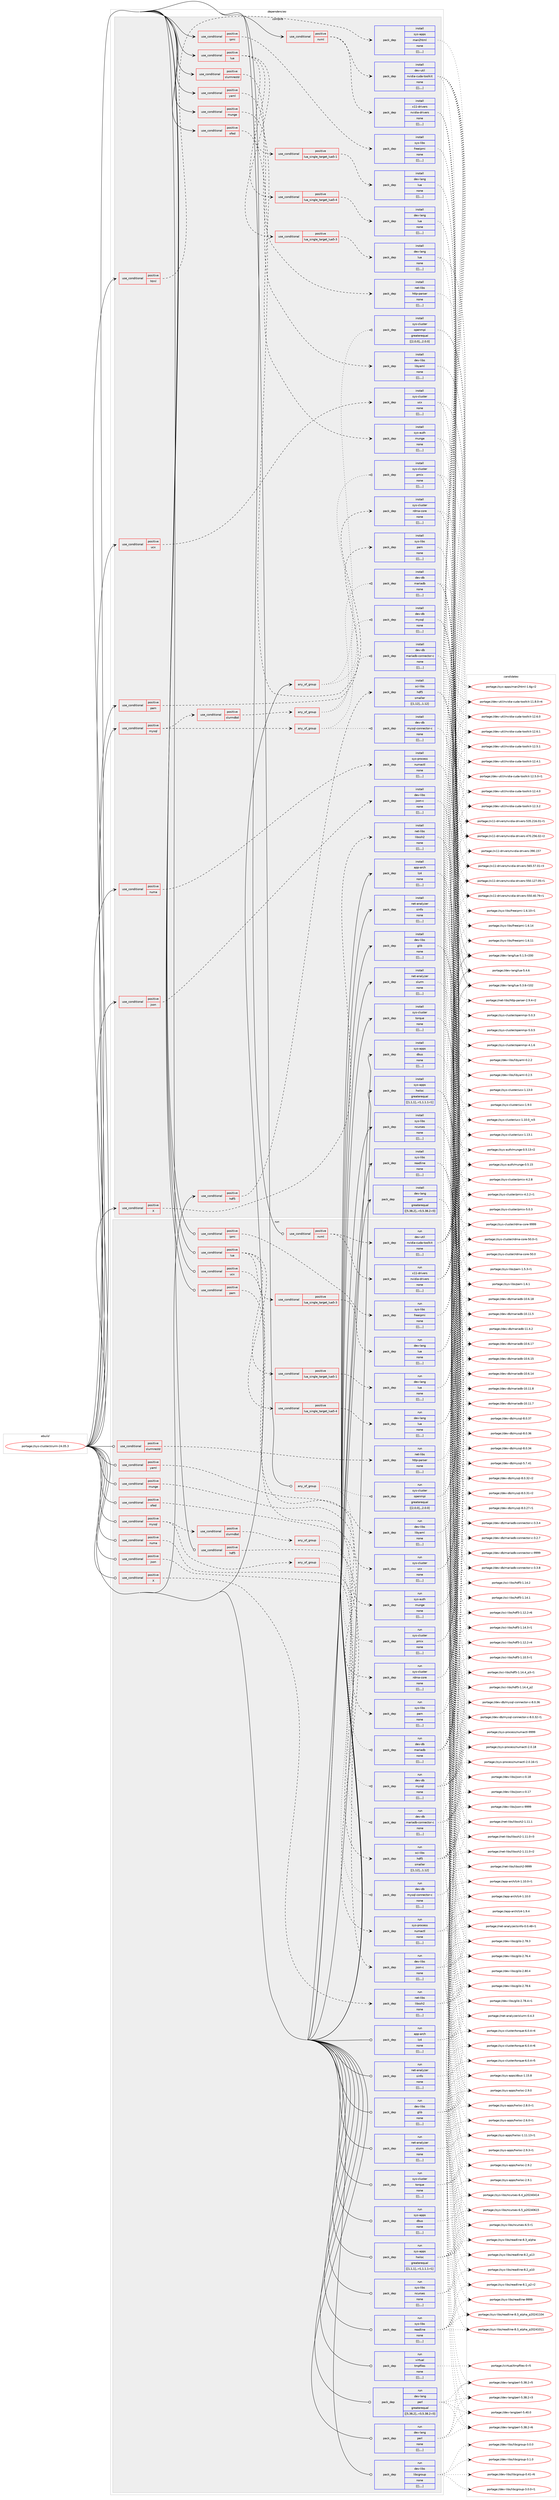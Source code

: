 digraph prolog {

# *************
# Graph options
# *************

newrank=true;
concentrate=true;
compound=true;
graph [rankdir=LR,fontname=Helvetica,fontsize=10,ranksep=1.5];#, ranksep=2.5, nodesep=0.2];
edge  [arrowhead=vee];
node  [fontname=Helvetica,fontsize=10];

# **********
# The ebuild
# **********

subgraph cluster_leftcol {
color=gray;
label=<<i>ebuild</i>>;
id [label="portage://sys-cluster/slurm-24.05.3", color=red, width=4, href="../sys-cluster/slurm-24.05.3.svg"];
}

# ****************
# The dependencies
# ****************

subgraph cluster_midcol {
color=gray;
label=<<i>dependencies</i>>;
subgraph cluster_compile {
fillcolor="#eeeeee";
style=filled;
label=<<i>compile</i>>;
subgraph any8 {
dependency1357 [label=<<TABLE BORDER="0" CELLBORDER="1" CELLSPACING="0" CELLPADDING="4"><TR><TD CELLPADDING="10">any_of_group</TD></TR></TABLE>>, shape=none, color=red];subgraph pack1012 {
dependency1358 [label=<<TABLE BORDER="0" CELLBORDER="1" CELLSPACING="0" CELLPADDING="4" WIDTH="220"><TR><TD ROWSPAN="6" CELLPADDING="30">pack_dep</TD></TR><TR><TD WIDTH="110">install</TD></TR><TR><TD>sys-cluster</TD></TR><TR><TD>pmix</TD></TR><TR><TD>none</TD></TR><TR><TD>[[],,,,]</TD></TR></TABLE>>, shape=none, color=blue];
}
dependency1357:e -> dependency1358:w [weight=20,style="dotted",arrowhead="oinv"];
subgraph pack1014 {
dependency1362 [label=<<TABLE BORDER="0" CELLBORDER="1" CELLSPACING="0" CELLPADDING="4" WIDTH="220"><TR><TD ROWSPAN="6" CELLPADDING="30">pack_dep</TD></TR><TR><TD WIDTH="110">install</TD></TR><TR><TD>sys-cluster</TD></TR><TR><TD>openmpi</TD></TR><TR><TD>greaterequal</TD></TR><TR><TD>[[2,0,0],,,2.0.0]</TD></TR></TABLE>>, shape=none, color=blue];
}
dependency1357:e -> dependency1362:w [weight=20,style="dotted",arrowhead="oinv"];
}
id:e -> dependency1357:w [weight=20,style="solid",arrowhead="vee"];
subgraph cond341 {
dependency1365 [label=<<TABLE BORDER="0" CELLBORDER="1" CELLSPACING="0" CELLPADDING="4"><TR><TD ROWSPAN="3" CELLPADDING="10">use_conditional</TD></TR><TR><TD>positive</TD></TR><TR><TD>X</TD></TR></TABLE>>, shape=none, color=red];
subgraph pack1018 {
dependency1367 [label=<<TABLE BORDER="0" CELLBORDER="1" CELLSPACING="0" CELLPADDING="4" WIDTH="220"><TR><TD ROWSPAN="6" CELLPADDING="30">pack_dep</TD></TR><TR><TD WIDTH="110">install</TD></TR><TR><TD>net-libs</TD></TR><TR><TD>libssh2</TD></TR><TR><TD>none</TD></TR><TR><TD>[[],,,,]</TD></TR></TABLE>>, shape=none, color=blue];
}
dependency1365:e -> dependency1367:w [weight=20,style="dashed",arrowhead="vee"];
}
id:e -> dependency1365:w [weight=20,style="solid",arrowhead="vee"];
subgraph cond342 {
dependency1371 [label=<<TABLE BORDER="0" CELLBORDER="1" CELLSPACING="0" CELLPADDING="4"><TR><TD ROWSPAN="3" CELLPADDING="10">use_conditional</TD></TR><TR><TD>positive</TD></TR><TR><TD>hdf5</TD></TR></TABLE>>, shape=none, color=red];
subgraph pack1024 {
dependency1376 [label=<<TABLE BORDER="0" CELLBORDER="1" CELLSPACING="0" CELLPADDING="4" WIDTH="220"><TR><TD ROWSPAN="6" CELLPADDING="30">pack_dep</TD></TR><TR><TD WIDTH="110">install</TD></TR><TR><TD>sci-libs</TD></TR><TR><TD>hdf5</TD></TR><TR><TD>smaller</TD></TR><TR><TD>[[1,12],,,1.12]</TD></TR></TABLE>>, shape=none, color=blue];
}
dependency1371:e -> dependency1376:w [weight=20,style="dashed",arrowhead="vee"];
}
id:e -> dependency1371:w [weight=20,style="solid",arrowhead="vee"];
subgraph cond343 {
dependency1380 [label=<<TABLE BORDER="0" CELLBORDER="1" CELLSPACING="0" CELLPADDING="4"><TR><TD ROWSPAN="3" CELLPADDING="10">use_conditional</TD></TR><TR><TD>positive</TD></TR><TR><TD>html</TD></TR></TABLE>>, shape=none, color=red];
subgraph pack1029 {
dependency1382 [label=<<TABLE BORDER="0" CELLBORDER="1" CELLSPACING="0" CELLPADDING="4" WIDTH="220"><TR><TD ROWSPAN="6" CELLPADDING="30">pack_dep</TD></TR><TR><TD WIDTH="110">install</TD></TR><TR><TD>sys-apps</TD></TR><TR><TD>man2html</TD></TR><TR><TD>none</TD></TR><TR><TD>[[],,,,]</TD></TR></TABLE>>, shape=none, color=blue];
}
dependency1380:e -> dependency1382:w [weight=20,style="dashed",arrowhead="vee"];
}
id:e -> dependency1380:w [weight=20,style="solid",arrowhead="vee"];
subgraph cond345 {
dependency1388 [label=<<TABLE BORDER="0" CELLBORDER="1" CELLSPACING="0" CELLPADDING="4"><TR><TD ROWSPAN="3" CELLPADDING="10">use_conditional</TD></TR><TR><TD>positive</TD></TR><TR><TD>ipmi</TD></TR></TABLE>>, shape=none, color=red];
subgraph pack1034 {
dependency1391 [label=<<TABLE BORDER="0" CELLBORDER="1" CELLSPACING="0" CELLPADDING="4" WIDTH="220"><TR><TD ROWSPAN="6" CELLPADDING="30">pack_dep</TD></TR><TR><TD WIDTH="110">install</TD></TR><TR><TD>sys-libs</TD></TR><TR><TD>freeipmi</TD></TR><TR><TD>none</TD></TR><TR><TD>[[],,,,]</TD></TR></TABLE>>, shape=none, color=blue];
}
dependency1388:e -> dependency1391:w [weight=20,style="dashed",arrowhead="vee"];
}
id:e -> dependency1388:w [weight=20,style="solid",arrowhead="vee"];
subgraph cond349 {
dependency1397 [label=<<TABLE BORDER="0" CELLBORDER="1" CELLSPACING="0" CELLPADDING="4"><TR><TD ROWSPAN="3" CELLPADDING="10">use_conditional</TD></TR><TR><TD>positive</TD></TR><TR><TD>json</TD></TR></TABLE>>, shape=none, color=red];
subgraph pack1041 {
dependency1402 [label=<<TABLE BORDER="0" CELLBORDER="1" CELLSPACING="0" CELLPADDING="4" WIDTH="220"><TR><TD ROWSPAN="6" CELLPADDING="30">pack_dep</TD></TR><TR><TD WIDTH="110">install</TD></TR><TR><TD>dev-libs</TD></TR><TR><TD>json-c</TD></TR><TR><TD>none</TD></TR><TR><TD>[[],,,,]</TD></TR></TABLE>>, shape=none, color=blue];
}
dependency1397:e -> dependency1402:w [weight=20,style="dashed",arrowhead="vee"];
}
id:e -> dependency1397:w [weight=20,style="solid",arrowhead="vee"];
subgraph cond353 {
dependency1407 [label=<<TABLE BORDER="0" CELLBORDER="1" CELLSPACING="0" CELLPADDING="4"><TR><TD ROWSPAN="3" CELLPADDING="10">use_conditional</TD></TR><TR><TD>positive</TD></TR><TR><TD>lua</TD></TR></TABLE>>, shape=none, color=red];
subgraph cond355 {
dependency1410 [label=<<TABLE BORDER="0" CELLBORDER="1" CELLSPACING="0" CELLPADDING="4"><TR><TD ROWSPAN="3" CELLPADDING="10">use_conditional</TD></TR><TR><TD>positive</TD></TR><TR><TD>lua_single_target_lua5-1</TD></TR></TABLE>>, shape=none, color=red];
subgraph pack1047 {
dependency1412 [label=<<TABLE BORDER="0" CELLBORDER="1" CELLSPACING="0" CELLPADDING="4" WIDTH="220"><TR><TD ROWSPAN="6" CELLPADDING="30">pack_dep</TD></TR><TR><TD WIDTH="110">install</TD></TR><TR><TD>dev-lang</TD></TR><TR><TD>lua</TD></TR><TR><TD>none</TD></TR><TR><TD>[[],,,,]</TD></TR></TABLE>>, shape=none, color=blue];
}
dependency1410:e -> dependency1412:w [weight=20,style="dashed",arrowhead="vee"];
}
dependency1407:e -> dependency1410:w [weight=20,style="dashed",arrowhead="vee"];
subgraph cond358 {
dependency1416 [label=<<TABLE BORDER="0" CELLBORDER="1" CELLSPACING="0" CELLPADDING="4"><TR><TD ROWSPAN="3" CELLPADDING="10">use_conditional</TD></TR><TR><TD>positive</TD></TR><TR><TD>lua_single_target_lua5-3</TD></TR></TABLE>>, shape=none, color=red];
subgraph pack1050 {
dependency1418 [label=<<TABLE BORDER="0" CELLBORDER="1" CELLSPACING="0" CELLPADDING="4" WIDTH="220"><TR><TD ROWSPAN="6" CELLPADDING="30">pack_dep</TD></TR><TR><TD WIDTH="110">install</TD></TR><TR><TD>dev-lang</TD></TR><TR><TD>lua</TD></TR><TR><TD>none</TD></TR><TR><TD>[[],,,,]</TD></TR></TABLE>>, shape=none, color=blue];
}
dependency1416:e -> dependency1418:w [weight=20,style="dashed",arrowhead="vee"];
}
dependency1407:e -> dependency1416:w [weight=20,style="dashed",arrowhead="vee"];
subgraph cond361 {
dependency1423 [label=<<TABLE BORDER="0" CELLBORDER="1" CELLSPACING="0" CELLPADDING="4"><TR><TD ROWSPAN="3" CELLPADDING="10">use_conditional</TD></TR><TR><TD>positive</TD></TR><TR><TD>lua_single_target_lua5-4</TD></TR></TABLE>>, shape=none, color=red];
subgraph pack1055 {
dependency1425 [label=<<TABLE BORDER="0" CELLBORDER="1" CELLSPACING="0" CELLPADDING="4" WIDTH="220"><TR><TD ROWSPAN="6" CELLPADDING="30">pack_dep</TD></TR><TR><TD WIDTH="110">install</TD></TR><TR><TD>dev-lang</TD></TR><TR><TD>lua</TD></TR><TR><TD>none</TD></TR><TR><TD>[[],,,,]</TD></TR></TABLE>>, shape=none, color=blue];
}
dependency1423:e -> dependency1425:w [weight=20,style="dashed",arrowhead="vee"];
}
dependency1407:e -> dependency1423:w [weight=20,style="dashed",arrowhead="vee"];
}
id:e -> dependency1407:w [weight=20,style="solid",arrowhead="vee"];
subgraph cond363 {
dependency1431 [label=<<TABLE BORDER="0" CELLBORDER="1" CELLSPACING="0" CELLPADDING="4"><TR><TD ROWSPAN="3" CELLPADDING="10">use_conditional</TD></TR><TR><TD>positive</TD></TR><TR><TD>munge</TD></TR></TABLE>>, shape=none, color=red];
subgraph pack1059 {
dependency1433 [label=<<TABLE BORDER="0" CELLBORDER="1" CELLSPACING="0" CELLPADDING="4" WIDTH="220"><TR><TD ROWSPAN="6" CELLPADDING="30">pack_dep</TD></TR><TR><TD WIDTH="110">install</TD></TR><TR><TD>sys-auth</TD></TR><TR><TD>munge</TD></TR><TR><TD>none</TD></TR><TR><TD>[[],,,,]</TD></TR></TABLE>>, shape=none, color=blue];
}
dependency1431:e -> dependency1433:w [weight=20,style="dashed",arrowhead="vee"];
}
id:e -> dependency1431:w [weight=20,style="solid",arrowhead="vee"];
subgraph cond365 {
dependency1435 [label=<<TABLE BORDER="0" CELLBORDER="1" CELLSPACING="0" CELLPADDING="4"><TR><TD ROWSPAN="3" CELLPADDING="10">use_conditional</TD></TR><TR><TD>positive</TD></TR><TR><TD>mysql</TD></TR></TABLE>>, shape=none, color=red];
subgraph any11 {
dependency1436 [label=<<TABLE BORDER="0" CELLBORDER="1" CELLSPACING="0" CELLPADDING="4"><TR><TD CELLPADDING="10">any_of_group</TD></TR></TABLE>>, shape=none, color=red];subgraph pack1061 {
dependency1437 [label=<<TABLE BORDER="0" CELLBORDER="1" CELLSPACING="0" CELLPADDING="4" WIDTH="220"><TR><TD ROWSPAN="6" CELLPADDING="30">pack_dep</TD></TR><TR><TD WIDTH="110">install</TD></TR><TR><TD>dev-db</TD></TR><TR><TD>mariadb-connector-c</TD></TR><TR><TD>none</TD></TR><TR><TD>[[],,,,]</TD></TR></TABLE>>, shape=none, color=blue];
}
dependency1436:e -> dependency1437:w [weight=20,style="dotted",arrowhead="oinv"];
subgraph pack1063 {
dependency1440 [label=<<TABLE BORDER="0" CELLBORDER="1" CELLSPACING="0" CELLPADDING="4" WIDTH="220"><TR><TD ROWSPAN="6" CELLPADDING="30">pack_dep</TD></TR><TR><TD WIDTH="110">install</TD></TR><TR><TD>dev-db</TD></TR><TR><TD>mysql-connector-c</TD></TR><TR><TD>none</TD></TR><TR><TD>[[],,,,]</TD></TR></TABLE>>, shape=none, color=blue];
}
dependency1436:e -> dependency1440:w [weight=20,style="dotted",arrowhead="oinv"];
}
dependency1435:e -> dependency1436:w [weight=20,style="dashed",arrowhead="vee"];
subgraph cond368 {
dependency1443 [label=<<TABLE BORDER="0" CELLBORDER="1" CELLSPACING="0" CELLPADDING="4"><TR><TD ROWSPAN="3" CELLPADDING="10">use_conditional</TD></TR><TR><TD>positive</TD></TR><TR><TD>slurmdbd</TD></TR></TABLE>>, shape=none, color=red];
subgraph any12 {
dependency1444 [label=<<TABLE BORDER="0" CELLBORDER="1" CELLSPACING="0" CELLPADDING="4"><TR><TD CELLPADDING="10">any_of_group</TD></TR></TABLE>>, shape=none, color=red];subgraph pack1065 {
dependency1445 [label=<<TABLE BORDER="0" CELLBORDER="1" CELLSPACING="0" CELLPADDING="4" WIDTH="220"><TR><TD ROWSPAN="6" CELLPADDING="30">pack_dep</TD></TR><TR><TD WIDTH="110">install</TD></TR><TR><TD>dev-db</TD></TR><TR><TD>mariadb</TD></TR><TR><TD>none</TD></TR><TR><TD>[[],,,,]</TD></TR></TABLE>>, shape=none, color=blue];
}
dependency1444:e -> dependency1445:w [weight=20,style="dotted",arrowhead="oinv"];
subgraph pack1068 {
dependency1449 [label=<<TABLE BORDER="0" CELLBORDER="1" CELLSPACING="0" CELLPADDING="4" WIDTH="220"><TR><TD ROWSPAN="6" CELLPADDING="30">pack_dep</TD></TR><TR><TD WIDTH="110">install</TD></TR><TR><TD>dev-db</TD></TR><TR><TD>mysql</TD></TR><TR><TD>none</TD></TR><TR><TD>[[],,,,]</TD></TR></TABLE>>, shape=none, color=blue];
}
dependency1444:e -> dependency1449:w [weight=20,style="dotted",arrowhead="oinv"];
}
dependency1443:e -> dependency1444:w [weight=20,style="dashed",arrowhead="vee"];
}
dependency1435:e -> dependency1443:w [weight=20,style="dashed",arrowhead="vee"];
}
id:e -> dependency1435:w [weight=20,style="solid",arrowhead="vee"];
subgraph cond370 {
dependency1453 [label=<<TABLE BORDER="0" CELLBORDER="1" CELLSPACING="0" CELLPADDING="4"><TR><TD ROWSPAN="3" CELLPADDING="10">use_conditional</TD></TR><TR><TD>positive</TD></TR><TR><TD>numa</TD></TR></TABLE>>, shape=none, color=red];
subgraph pack1071 {
dependency1456 [label=<<TABLE BORDER="0" CELLBORDER="1" CELLSPACING="0" CELLPADDING="4" WIDTH="220"><TR><TD ROWSPAN="6" CELLPADDING="30">pack_dep</TD></TR><TR><TD WIDTH="110">install</TD></TR><TR><TD>sys-process</TD></TR><TR><TD>numactl</TD></TR><TR><TD>none</TD></TR><TR><TD>[[],,,,]</TD></TR></TABLE>>, shape=none, color=blue];
}
dependency1453:e -> dependency1456:w [weight=20,style="dashed",arrowhead="vee"];
}
id:e -> dependency1453:w [weight=20,style="solid",arrowhead="vee"];
subgraph cond371 {
dependency1462 [label=<<TABLE BORDER="0" CELLBORDER="1" CELLSPACING="0" CELLPADDING="4"><TR><TD ROWSPAN="3" CELLPADDING="10">use_conditional</TD></TR><TR><TD>positive</TD></TR><TR><TD>nvml</TD></TR></TABLE>>, shape=none, color=red];
subgraph pack1078 {
dependency1465 [label=<<TABLE BORDER="0" CELLBORDER="1" CELLSPACING="0" CELLPADDING="4" WIDTH="220"><TR><TD ROWSPAN="6" CELLPADDING="30">pack_dep</TD></TR><TR><TD WIDTH="110">install</TD></TR><TR><TD>dev-util</TD></TR><TR><TD>nvidia-cuda-toolkit</TD></TR><TR><TD>none</TD></TR><TR><TD>[[],,,,]</TD></TR></TABLE>>, shape=none, color=blue];
}
dependency1462:e -> dependency1465:w [weight=20,style="dashed",arrowhead="vee"];
subgraph pack1081 {
dependency1468 [label=<<TABLE BORDER="0" CELLBORDER="1" CELLSPACING="0" CELLPADDING="4" WIDTH="220"><TR><TD ROWSPAN="6" CELLPADDING="30">pack_dep</TD></TR><TR><TD WIDTH="110">install</TD></TR><TR><TD>x11-drivers</TD></TR><TR><TD>nvidia-drivers</TD></TR><TR><TD>none</TD></TR><TR><TD>[[],,,,]</TD></TR></TABLE>>, shape=none, color=blue];
}
dependency1462:e -> dependency1468:w [weight=20,style="dashed",arrowhead="vee"];
}
id:e -> dependency1462:w [weight=20,style="solid",arrowhead="vee"];
subgraph cond374 {
dependency1471 [label=<<TABLE BORDER="0" CELLBORDER="1" CELLSPACING="0" CELLPADDING="4"><TR><TD ROWSPAN="3" CELLPADDING="10">use_conditional</TD></TR><TR><TD>positive</TD></TR><TR><TD>ofed</TD></TR></TABLE>>, shape=none, color=red];
subgraph pack1085 {
dependency1474 [label=<<TABLE BORDER="0" CELLBORDER="1" CELLSPACING="0" CELLPADDING="4" WIDTH="220"><TR><TD ROWSPAN="6" CELLPADDING="30">pack_dep</TD></TR><TR><TD WIDTH="110">install</TD></TR><TR><TD>sys-cluster</TD></TR><TR><TD>rdma-core</TD></TR><TR><TD>none</TD></TR><TR><TD>[[],,,,]</TD></TR></TABLE>>, shape=none, color=blue];
}
dependency1471:e -> dependency1474:w [weight=20,style="dashed",arrowhead="vee"];
}
id:e -> dependency1471:w [weight=20,style="solid",arrowhead="vee"];
subgraph cond376 {
dependency1477 [label=<<TABLE BORDER="0" CELLBORDER="1" CELLSPACING="0" CELLPADDING="4"><TR><TD ROWSPAN="3" CELLPADDING="10">use_conditional</TD></TR><TR><TD>positive</TD></TR><TR><TD>pam</TD></TR></TABLE>>, shape=none, color=red];
subgraph pack1088 {
dependency1479 [label=<<TABLE BORDER="0" CELLBORDER="1" CELLSPACING="0" CELLPADDING="4" WIDTH="220"><TR><TD ROWSPAN="6" CELLPADDING="30">pack_dep</TD></TR><TR><TD WIDTH="110">install</TD></TR><TR><TD>sys-libs</TD></TR><TR><TD>pam</TD></TR><TR><TD>none</TD></TR><TR><TD>[[],,,,]</TD></TR></TABLE>>, shape=none, color=blue];
}
dependency1477:e -> dependency1479:w [weight=20,style="dashed",arrowhead="vee"];
}
id:e -> dependency1477:w [weight=20,style="solid",arrowhead="vee"];
subgraph cond378 {
dependency1484 [label=<<TABLE BORDER="0" CELLBORDER="1" CELLSPACING="0" CELLPADDING="4"><TR><TD ROWSPAN="3" CELLPADDING="10">use_conditional</TD></TR><TR><TD>positive</TD></TR><TR><TD>slurmrestd</TD></TR></TABLE>>, shape=none, color=red];
subgraph pack1093 {
dependency1488 [label=<<TABLE BORDER="0" CELLBORDER="1" CELLSPACING="0" CELLPADDING="4" WIDTH="220"><TR><TD ROWSPAN="6" CELLPADDING="30">pack_dep</TD></TR><TR><TD WIDTH="110">install</TD></TR><TR><TD>net-libs</TD></TR><TR><TD>http-parser</TD></TR><TR><TD>none</TD></TR><TR><TD>[[],,,,]</TD></TR></TABLE>>, shape=none, color=blue];
}
dependency1484:e -> dependency1488:w [weight=20,style="dashed",arrowhead="vee"];
}
id:e -> dependency1484:w [weight=20,style="solid",arrowhead="vee"];
subgraph cond381 {
dependency1491 [label=<<TABLE BORDER="0" CELLBORDER="1" CELLSPACING="0" CELLPADDING="4"><TR><TD ROWSPAN="3" CELLPADDING="10">use_conditional</TD></TR><TR><TD>positive</TD></TR><TR><TD>ucx</TD></TR></TABLE>>, shape=none, color=red];
subgraph pack1097 {
dependency1494 [label=<<TABLE BORDER="0" CELLBORDER="1" CELLSPACING="0" CELLPADDING="4" WIDTH="220"><TR><TD ROWSPAN="6" CELLPADDING="30">pack_dep</TD></TR><TR><TD WIDTH="110">install</TD></TR><TR><TD>sys-cluster</TD></TR><TR><TD>ucx</TD></TR><TR><TD>none</TD></TR><TR><TD>[[],,,,]</TD></TR></TABLE>>, shape=none, color=blue];
}
dependency1491:e -> dependency1494:w [weight=20,style="dashed",arrowhead="vee"];
}
id:e -> dependency1491:w [weight=20,style="solid",arrowhead="vee"];
subgraph cond385 {
dependency1498 [label=<<TABLE BORDER="0" CELLBORDER="1" CELLSPACING="0" CELLPADDING="4"><TR><TD ROWSPAN="3" CELLPADDING="10">use_conditional</TD></TR><TR><TD>positive</TD></TR><TR><TD>yaml</TD></TR></TABLE>>, shape=none, color=red];
subgraph pack1100 {
dependency1499 [label=<<TABLE BORDER="0" CELLBORDER="1" CELLSPACING="0" CELLPADDING="4" WIDTH="220"><TR><TD ROWSPAN="6" CELLPADDING="30">pack_dep</TD></TR><TR><TD WIDTH="110">install</TD></TR><TR><TD>dev-libs</TD></TR><TR><TD>libyaml</TD></TR><TR><TD>none</TD></TR><TR><TD>[[],,,,]</TD></TR></TABLE>>, shape=none, color=blue];
}
dependency1498:e -> dependency1499:w [weight=20,style="dashed",arrowhead="vee"];
}
id:e -> dependency1498:w [weight=20,style="solid",arrowhead="vee"];
subgraph pack1102 {
dependency1503 [label=<<TABLE BORDER="0" CELLBORDER="1" CELLSPACING="0" CELLPADDING="4" WIDTH="220"><TR><TD ROWSPAN="6" CELLPADDING="30">pack_dep</TD></TR><TR><TD WIDTH="110">install</TD></TR><TR><TD>app-arch</TD></TR><TR><TD>lz4</TD></TR><TR><TD>none</TD></TR><TR><TD>[[],,,,]</TD></TR></TABLE>>, shape=none, color=blue];
}
id:e -> dependency1503:w [weight=20,style="solid",arrowhead="vee"];
subgraph pack1104 {
dependency1506 [label=<<TABLE BORDER="0" CELLBORDER="1" CELLSPACING="0" CELLPADDING="4" WIDTH="220"><TR><TD ROWSPAN="6" CELLPADDING="30">pack_dep</TD></TR><TR><TD WIDTH="110">install</TD></TR><TR><TD>dev-lang</TD></TR><TR><TD>perl</TD></TR><TR><TD>greaterequal</TD></TR><TR><TD>[[5,38,2],,-r3,5.38.2-r3]</TD></TR></TABLE>>, shape=none, color=blue];
}
id:e -> dependency1506:w [weight=20,style="solid",arrowhead="vee"];
subgraph pack1106 {
dependency1508 [label=<<TABLE BORDER="0" CELLBORDER="1" CELLSPACING="0" CELLPADDING="4" WIDTH="220"><TR><TD ROWSPAN="6" CELLPADDING="30">pack_dep</TD></TR><TR><TD WIDTH="110">install</TD></TR><TR><TD>dev-libs</TD></TR><TR><TD>glib</TD></TR><TR><TD>none</TD></TR><TR><TD>[[],,,,]</TD></TR></TABLE>>, shape=none, color=blue];
}
id:e -> dependency1508:w [weight=20,style="solid",arrowhead="vee"];
subgraph pack1109 {
dependency1511 [label=<<TABLE BORDER="0" CELLBORDER="1" CELLSPACING="0" CELLPADDING="4" WIDTH="220"><TR><TD ROWSPAN="6" CELLPADDING="30">pack_dep</TD></TR><TR><TD WIDTH="110">install</TD></TR><TR><TD>sys-apps</TD></TR><TR><TD>dbus</TD></TR><TR><TD>none</TD></TR><TR><TD>[[],,,,]</TD></TR></TABLE>>, shape=none, color=blue];
}
id:e -> dependency1511:w [weight=20,style="solid",arrowhead="vee"];
subgraph pack1112 {
dependency1514 [label=<<TABLE BORDER="0" CELLBORDER="1" CELLSPACING="0" CELLPADDING="4" WIDTH="220"><TR><TD ROWSPAN="6" CELLPADDING="30">pack_dep</TD></TR><TR><TD WIDTH="110">install</TD></TR><TR><TD>sys-apps</TD></TR><TR><TD>hwloc</TD></TR><TR><TD>greaterequal</TD></TR><TR><TD>[[1,1,1],,-r1,1.1.1-r1]</TD></TR></TABLE>>, shape=none, color=blue];
}
id:e -> dependency1514:w [weight=20,style="solid",arrowhead="vee"];
subgraph pack1114 {
dependency1516 [label=<<TABLE BORDER="0" CELLBORDER="1" CELLSPACING="0" CELLPADDING="4" WIDTH="220"><TR><TD ROWSPAN="6" CELLPADDING="30">pack_dep</TD></TR><TR><TD WIDTH="110">install</TD></TR><TR><TD>sys-libs</TD></TR><TR><TD>ncurses</TD></TR><TR><TD>none</TD></TR><TR><TD>[[],,,,]</TD></TR></TABLE>>, shape=none, color=blue];
}
id:e -> dependency1516:w [weight=20,style="solid",arrowhead="vee"];
subgraph pack1118 {
dependency1521 [label=<<TABLE BORDER="0" CELLBORDER="1" CELLSPACING="0" CELLPADDING="4" WIDTH="220"><TR><TD ROWSPAN="6" CELLPADDING="30">pack_dep</TD></TR><TR><TD WIDTH="110">install</TD></TR><TR><TD>sys-libs</TD></TR><TR><TD>readline</TD></TR><TR><TD>none</TD></TR><TR><TD>[[],,,,]</TD></TR></TABLE>>, shape=none, color=blue];
}
id:e -> dependency1521:w [weight=20,style="solid",arrowhead="vee"];
subgraph pack1120 {
dependency1524 [label=<<TABLE BORDER="0" CELLBORDER="1" CELLSPACING="0" CELLPADDING="4" WIDTH="220"><TR><TD ROWSPAN="6" CELLPADDING="30">pack_dep</TD></TR><TR><TD WIDTH="110">install</TD></TR><TR><TD>net-analyzer</TD></TR><TR><TD>sinfo</TD></TR><TR><TD>none</TD></TR><TR><TD>[[],,,,]</TD></TR></TABLE>>, shape=none, color=blue];
}
id:e -> dependency1524:w [weight=20,style="solid",arrowhead="vee"];
subgraph pack1123 {
dependency1530 [label=<<TABLE BORDER="0" CELLBORDER="1" CELLSPACING="0" CELLPADDING="4" WIDTH="220"><TR><TD ROWSPAN="6" CELLPADDING="30">pack_dep</TD></TR><TR><TD WIDTH="110">install</TD></TR><TR><TD>net-analyzer</TD></TR><TR><TD>slurm</TD></TR><TR><TD>none</TD></TR><TR><TD>[[],,,,]</TD></TR></TABLE>>, shape=none, color=blue];
}
id:e -> dependency1530:w [weight=20,style="solid",arrowhead="vee"];
subgraph pack1128 {
dependency1535 [label=<<TABLE BORDER="0" CELLBORDER="1" CELLSPACING="0" CELLPADDING="4" WIDTH="220"><TR><TD ROWSPAN="6" CELLPADDING="30">pack_dep</TD></TR><TR><TD WIDTH="110">install</TD></TR><TR><TD>sys-cluster</TD></TR><TR><TD>torque</TD></TR><TR><TD>none</TD></TR><TR><TD>[[],,,,]</TD></TR></TABLE>>, shape=none, color=blue];
}
id:e -> dependency1535:w [weight=20,style="solid",arrowhead="vee"];
}
subgraph cluster_compileandrun {
fillcolor="#eeeeee";
style=filled;
label=<<i>compile and run</i>>;
}
subgraph cluster_run {
fillcolor="#eeeeee";
style=filled;
label=<<i>run</i>>;
subgraph any17 {
dependency1541 [label=<<TABLE BORDER="0" CELLBORDER="1" CELLSPACING="0" CELLPADDING="4"><TR><TD CELLPADDING="10">any_of_group</TD></TR></TABLE>>, shape=none, color=red];subgraph pack1135 {
dependency1544 [label=<<TABLE BORDER="0" CELLBORDER="1" CELLSPACING="0" CELLPADDING="4" WIDTH="220"><TR><TD ROWSPAN="6" CELLPADDING="30">pack_dep</TD></TR><TR><TD WIDTH="110">run</TD></TR><TR><TD>sys-cluster</TD></TR><TR><TD>pmix</TD></TR><TR><TD>none</TD></TR><TR><TD>[[],,,,]</TD></TR></TABLE>>, shape=none, color=blue];
}
dependency1541:e -> dependency1544:w [weight=20,style="dotted",arrowhead="oinv"];
subgraph pack1139 {
dependency1549 [label=<<TABLE BORDER="0" CELLBORDER="1" CELLSPACING="0" CELLPADDING="4" WIDTH="220"><TR><TD ROWSPAN="6" CELLPADDING="30">pack_dep</TD></TR><TR><TD WIDTH="110">run</TD></TR><TR><TD>sys-cluster</TD></TR><TR><TD>openmpi</TD></TR><TR><TD>greaterequal</TD></TR><TR><TD>[[2,0,0],,,2.0.0]</TD></TR></TABLE>>, shape=none, color=blue];
}
dependency1541:e -> dependency1549:w [weight=20,style="dotted",arrowhead="oinv"];
}
id:e -> dependency1541:w [weight=20,style="solid",arrowhead="odot"];
subgraph cond394 {
dependency1556 [label=<<TABLE BORDER="0" CELLBORDER="1" CELLSPACING="0" CELLPADDING="4"><TR><TD ROWSPAN="3" CELLPADDING="10">use_conditional</TD></TR><TR><TD>positive</TD></TR><TR><TD>X</TD></TR></TABLE>>, shape=none, color=red];
subgraph pack1149 {
dependency1562 [label=<<TABLE BORDER="0" CELLBORDER="1" CELLSPACING="0" CELLPADDING="4" WIDTH="220"><TR><TD ROWSPAN="6" CELLPADDING="30">pack_dep</TD></TR><TR><TD WIDTH="110">run</TD></TR><TR><TD>net-libs</TD></TR><TR><TD>libssh2</TD></TR><TR><TD>none</TD></TR><TR><TD>[[],,,,]</TD></TR></TABLE>>, shape=none, color=blue];
}
dependency1556:e -> dependency1562:w [weight=20,style="dashed",arrowhead="vee"];
}
id:e -> dependency1556:w [weight=20,style="solid",arrowhead="odot"];
subgraph cond396 {
dependency1566 [label=<<TABLE BORDER="0" CELLBORDER="1" CELLSPACING="0" CELLPADDING="4"><TR><TD ROWSPAN="3" CELLPADDING="10">use_conditional</TD></TR><TR><TD>positive</TD></TR><TR><TD>hdf5</TD></TR></TABLE>>, shape=none, color=red];
subgraph pack1154 {
dependency1569 [label=<<TABLE BORDER="0" CELLBORDER="1" CELLSPACING="0" CELLPADDING="4" WIDTH="220"><TR><TD ROWSPAN="6" CELLPADDING="30">pack_dep</TD></TR><TR><TD WIDTH="110">run</TD></TR><TR><TD>sci-libs</TD></TR><TR><TD>hdf5</TD></TR><TR><TD>smaller</TD></TR><TR><TD>[[1,12],,,1.12]</TD></TR></TABLE>>, shape=none, color=blue];
}
dependency1566:e -> dependency1569:w [weight=20,style="dashed",arrowhead="vee"];
}
id:e -> dependency1566:w [weight=20,style="solid",arrowhead="odot"];
subgraph cond398 {
dependency1573 [label=<<TABLE BORDER="0" CELLBORDER="1" CELLSPACING="0" CELLPADDING="4"><TR><TD ROWSPAN="3" CELLPADDING="10">use_conditional</TD></TR><TR><TD>positive</TD></TR><TR><TD>ipmi</TD></TR></TABLE>>, shape=none, color=red];
subgraph pack1157 {
dependency1574 [label=<<TABLE BORDER="0" CELLBORDER="1" CELLSPACING="0" CELLPADDING="4" WIDTH="220"><TR><TD ROWSPAN="6" CELLPADDING="30">pack_dep</TD></TR><TR><TD WIDTH="110">run</TD></TR><TR><TD>sys-libs</TD></TR><TR><TD>freeipmi</TD></TR><TR><TD>none</TD></TR><TR><TD>[[],,,,]</TD></TR></TABLE>>, shape=none, color=blue];
}
dependency1573:e -> dependency1574:w [weight=20,style="dashed",arrowhead="vee"];
}
id:e -> dependency1573:w [weight=20,style="solid",arrowhead="odot"];
subgraph cond399 {
dependency1575 [label=<<TABLE BORDER="0" CELLBORDER="1" CELLSPACING="0" CELLPADDING="4"><TR><TD ROWSPAN="3" CELLPADDING="10">use_conditional</TD></TR><TR><TD>positive</TD></TR><TR><TD>json</TD></TR></TABLE>>, shape=none, color=red];
subgraph pack1158 {
dependency1576 [label=<<TABLE BORDER="0" CELLBORDER="1" CELLSPACING="0" CELLPADDING="4" WIDTH="220"><TR><TD ROWSPAN="6" CELLPADDING="30">pack_dep</TD></TR><TR><TD WIDTH="110">run</TD></TR><TR><TD>dev-libs</TD></TR><TR><TD>json-c</TD></TR><TR><TD>none</TD></TR><TR><TD>[[],,,,]</TD></TR></TABLE>>, shape=none, color=blue];
}
dependency1575:e -> dependency1576:w [weight=20,style="dashed",arrowhead="vee"];
}
id:e -> dependency1575:w [weight=20,style="solid",arrowhead="odot"];
subgraph cond401 {
dependency1580 [label=<<TABLE BORDER="0" CELLBORDER="1" CELLSPACING="0" CELLPADDING="4"><TR><TD ROWSPAN="3" CELLPADDING="10">use_conditional</TD></TR><TR><TD>positive</TD></TR><TR><TD>lua</TD></TR></TABLE>>, shape=none, color=red];
subgraph cond402 {
dependency1581 [label=<<TABLE BORDER="0" CELLBORDER="1" CELLSPACING="0" CELLPADDING="4"><TR><TD ROWSPAN="3" CELLPADDING="10">use_conditional</TD></TR><TR><TD>positive</TD></TR><TR><TD>lua_single_target_lua5-1</TD></TR></TABLE>>, shape=none, color=red];
subgraph pack1161 {
dependency1583 [label=<<TABLE BORDER="0" CELLBORDER="1" CELLSPACING="0" CELLPADDING="4" WIDTH="220"><TR><TD ROWSPAN="6" CELLPADDING="30">pack_dep</TD></TR><TR><TD WIDTH="110">run</TD></TR><TR><TD>dev-lang</TD></TR><TR><TD>lua</TD></TR><TR><TD>none</TD></TR><TR><TD>[[],,,,]</TD></TR></TABLE>>, shape=none, color=blue];
}
dependency1581:e -> dependency1583:w [weight=20,style="dashed",arrowhead="vee"];
}
dependency1580:e -> dependency1581:w [weight=20,style="dashed",arrowhead="vee"];
subgraph cond404 {
dependency1587 [label=<<TABLE BORDER="0" CELLBORDER="1" CELLSPACING="0" CELLPADDING="4"><TR><TD ROWSPAN="3" CELLPADDING="10">use_conditional</TD></TR><TR><TD>positive</TD></TR><TR><TD>lua_single_target_lua5-3</TD></TR></TABLE>>, shape=none, color=red];
subgraph pack1165 {
dependency1588 [label=<<TABLE BORDER="0" CELLBORDER="1" CELLSPACING="0" CELLPADDING="4" WIDTH="220"><TR><TD ROWSPAN="6" CELLPADDING="30">pack_dep</TD></TR><TR><TD WIDTH="110">run</TD></TR><TR><TD>dev-lang</TD></TR><TR><TD>lua</TD></TR><TR><TD>none</TD></TR><TR><TD>[[],,,,]</TD></TR></TABLE>>, shape=none, color=blue];
}
dependency1587:e -> dependency1588:w [weight=20,style="dashed",arrowhead="vee"];
}
dependency1580:e -> dependency1587:w [weight=20,style="dashed",arrowhead="vee"];
subgraph cond407 {
dependency1594 [label=<<TABLE BORDER="0" CELLBORDER="1" CELLSPACING="0" CELLPADDING="4"><TR><TD ROWSPAN="3" CELLPADDING="10">use_conditional</TD></TR><TR><TD>positive</TD></TR><TR><TD>lua_single_target_lua5-4</TD></TR></TABLE>>, shape=none, color=red];
subgraph pack1169 {
dependency1596 [label=<<TABLE BORDER="0" CELLBORDER="1" CELLSPACING="0" CELLPADDING="4" WIDTH="220"><TR><TD ROWSPAN="6" CELLPADDING="30">pack_dep</TD></TR><TR><TD WIDTH="110">run</TD></TR><TR><TD>dev-lang</TD></TR><TR><TD>lua</TD></TR><TR><TD>none</TD></TR><TR><TD>[[],,,,]</TD></TR></TABLE>>, shape=none, color=blue];
}
dependency1594:e -> dependency1596:w [weight=20,style="dashed",arrowhead="vee"];
}
dependency1580:e -> dependency1594:w [weight=20,style="dashed",arrowhead="vee"];
}
id:e -> dependency1580:w [weight=20,style="solid",arrowhead="odot"];
subgraph cond409 {
dependency1602 [label=<<TABLE BORDER="0" CELLBORDER="1" CELLSPACING="0" CELLPADDING="4"><TR><TD ROWSPAN="3" CELLPADDING="10">use_conditional</TD></TR><TR><TD>positive</TD></TR><TR><TD>munge</TD></TR></TABLE>>, shape=none, color=red];
subgraph pack1176 {
dependency1605 [label=<<TABLE BORDER="0" CELLBORDER="1" CELLSPACING="0" CELLPADDING="4" WIDTH="220"><TR><TD ROWSPAN="6" CELLPADDING="30">pack_dep</TD></TR><TR><TD WIDTH="110">run</TD></TR><TR><TD>sys-auth</TD></TR><TR><TD>munge</TD></TR><TR><TD>none</TD></TR><TR><TD>[[],,,,]</TD></TR></TABLE>>, shape=none, color=blue];
}
dependency1602:e -> dependency1605:w [weight=20,style="dashed",arrowhead="vee"];
}
id:e -> dependency1602:w [weight=20,style="solid",arrowhead="odot"];
subgraph cond411 {
dependency1609 [label=<<TABLE BORDER="0" CELLBORDER="1" CELLSPACING="0" CELLPADDING="4"><TR><TD ROWSPAN="3" CELLPADDING="10">use_conditional</TD></TR><TR><TD>positive</TD></TR><TR><TD>mysql</TD></TR></TABLE>>, shape=none, color=red];
subgraph any21 {
dependency1610 [label=<<TABLE BORDER="0" CELLBORDER="1" CELLSPACING="0" CELLPADDING="4"><TR><TD CELLPADDING="10">any_of_group</TD></TR></TABLE>>, shape=none, color=red];subgraph pack1181 {
dependency1613 [label=<<TABLE BORDER="0" CELLBORDER="1" CELLSPACING="0" CELLPADDING="4" WIDTH="220"><TR><TD ROWSPAN="6" CELLPADDING="30">pack_dep</TD></TR><TR><TD WIDTH="110">run</TD></TR><TR><TD>dev-db</TD></TR><TR><TD>mariadb-connector-c</TD></TR><TR><TD>none</TD></TR><TR><TD>[[],,,,]</TD></TR></TABLE>>, shape=none, color=blue];
}
dependency1610:e -> dependency1613:w [weight=20,style="dotted",arrowhead="oinv"];
subgraph pack1183 {
dependency1614 [label=<<TABLE BORDER="0" CELLBORDER="1" CELLSPACING="0" CELLPADDING="4" WIDTH="220"><TR><TD ROWSPAN="6" CELLPADDING="30">pack_dep</TD></TR><TR><TD WIDTH="110">run</TD></TR><TR><TD>dev-db</TD></TR><TR><TD>mysql-connector-c</TD></TR><TR><TD>none</TD></TR><TR><TD>[[],,,,]</TD></TR></TABLE>>, shape=none, color=blue];
}
dependency1610:e -> dependency1614:w [weight=20,style="dotted",arrowhead="oinv"];
}
dependency1609:e -> dependency1610:w [weight=20,style="dashed",arrowhead="vee"];
subgraph cond414 {
dependency1619 [label=<<TABLE BORDER="0" CELLBORDER="1" CELLSPACING="0" CELLPADDING="4"><TR><TD ROWSPAN="3" CELLPADDING="10">use_conditional</TD></TR><TR><TD>positive</TD></TR><TR><TD>slurmdbd</TD></TR></TABLE>>, shape=none, color=red];
subgraph any22 {
dependency1621 [label=<<TABLE BORDER="0" CELLBORDER="1" CELLSPACING="0" CELLPADDING="4"><TR><TD CELLPADDING="10">any_of_group</TD></TR></TABLE>>, shape=none, color=red];subgraph pack1186 {
dependency1622 [label=<<TABLE BORDER="0" CELLBORDER="1" CELLSPACING="0" CELLPADDING="4" WIDTH="220"><TR><TD ROWSPAN="6" CELLPADDING="30">pack_dep</TD></TR><TR><TD WIDTH="110">run</TD></TR><TR><TD>dev-db</TD></TR><TR><TD>mariadb</TD></TR><TR><TD>none</TD></TR><TR><TD>[[],,,,]</TD></TR></TABLE>>, shape=none, color=blue];
}
dependency1621:e -> dependency1622:w [weight=20,style="dotted",arrowhead="oinv"];
subgraph pack1187 {
dependency1625 [label=<<TABLE BORDER="0" CELLBORDER="1" CELLSPACING="0" CELLPADDING="4" WIDTH="220"><TR><TD ROWSPAN="6" CELLPADDING="30">pack_dep</TD></TR><TR><TD WIDTH="110">run</TD></TR><TR><TD>dev-db</TD></TR><TR><TD>mysql</TD></TR><TR><TD>none</TD></TR><TR><TD>[[],,,,]</TD></TR></TABLE>>, shape=none, color=blue];
}
dependency1621:e -> dependency1625:w [weight=20,style="dotted",arrowhead="oinv"];
}
dependency1619:e -> dependency1621:w [weight=20,style="dashed",arrowhead="vee"];
}
dependency1609:e -> dependency1619:w [weight=20,style="dashed",arrowhead="vee"];
}
id:e -> dependency1609:w [weight=20,style="solid",arrowhead="odot"];
subgraph cond417 {
dependency1632 [label=<<TABLE BORDER="0" CELLBORDER="1" CELLSPACING="0" CELLPADDING="4"><TR><TD ROWSPAN="3" CELLPADDING="10">use_conditional</TD></TR><TR><TD>positive</TD></TR><TR><TD>numa</TD></TR></TABLE>>, shape=none, color=red];
subgraph pack1193 {
dependency1635 [label=<<TABLE BORDER="0" CELLBORDER="1" CELLSPACING="0" CELLPADDING="4" WIDTH="220"><TR><TD ROWSPAN="6" CELLPADDING="30">pack_dep</TD></TR><TR><TD WIDTH="110">run</TD></TR><TR><TD>sys-process</TD></TR><TR><TD>numactl</TD></TR><TR><TD>none</TD></TR><TR><TD>[[],,,,]</TD></TR></TABLE>>, shape=none, color=blue];
}
dependency1632:e -> dependency1635:w [weight=20,style="dashed",arrowhead="vee"];
}
id:e -> dependency1632:w [weight=20,style="solid",arrowhead="odot"];
subgraph cond421 {
dependency1641 [label=<<TABLE BORDER="0" CELLBORDER="1" CELLSPACING="0" CELLPADDING="4"><TR><TD ROWSPAN="3" CELLPADDING="10">use_conditional</TD></TR><TR><TD>positive</TD></TR><TR><TD>nvml</TD></TR></TABLE>>, shape=none, color=red];
subgraph pack1198 {
dependency1643 [label=<<TABLE BORDER="0" CELLBORDER="1" CELLSPACING="0" CELLPADDING="4" WIDTH="220"><TR><TD ROWSPAN="6" CELLPADDING="30">pack_dep</TD></TR><TR><TD WIDTH="110">run</TD></TR><TR><TD>dev-util</TD></TR><TR><TD>nvidia-cuda-toolkit</TD></TR><TR><TD>none</TD></TR><TR><TD>[[],,,,]</TD></TR></TABLE>>, shape=none, color=blue];
}
dependency1641:e -> dependency1643:w [weight=20,style="dashed",arrowhead="vee"];
subgraph pack1201 {
dependency1646 [label=<<TABLE BORDER="0" CELLBORDER="1" CELLSPACING="0" CELLPADDING="4" WIDTH="220"><TR><TD ROWSPAN="6" CELLPADDING="30">pack_dep</TD></TR><TR><TD WIDTH="110">run</TD></TR><TR><TD>x11-drivers</TD></TR><TR><TD>nvidia-drivers</TD></TR><TR><TD>none</TD></TR><TR><TD>[[],,,,]</TD></TR></TABLE>>, shape=none, color=blue];
}
dependency1641:e -> dependency1646:w [weight=20,style="dashed",arrowhead="vee"];
}
id:e -> dependency1641:w [weight=20,style="solid",arrowhead="odot"];
subgraph cond423 {
dependency1648 [label=<<TABLE BORDER="0" CELLBORDER="1" CELLSPACING="0" CELLPADDING="4"><TR><TD ROWSPAN="3" CELLPADDING="10">use_conditional</TD></TR><TR><TD>positive</TD></TR><TR><TD>ofed</TD></TR></TABLE>>, shape=none, color=red];
subgraph pack1204 {
dependency1651 [label=<<TABLE BORDER="0" CELLBORDER="1" CELLSPACING="0" CELLPADDING="4" WIDTH="220"><TR><TD ROWSPAN="6" CELLPADDING="30">pack_dep</TD></TR><TR><TD WIDTH="110">run</TD></TR><TR><TD>sys-cluster</TD></TR><TR><TD>rdma-core</TD></TR><TR><TD>none</TD></TR><TR><TD>[[],,,,]</TD></TR></TABLE>>, shape=none, color=blue];
}
dependency1648:e -> dependency1651:w [weight=20,style="dashed",arrowhead="vee"];
}
id:e -> dependency1648:w [weight=20,style="solid",arrowhead="odot"];
subgraph cond424 {
dependency1655 [label=<<TABLE BORDER="0" CELLBORDER="1" CELLSPACING="0" CELLPADDING="4"><TR><TD ROWSPAN="3" CELLPADDING="10">use_conditional</TD></TR><TR><TD>positive</TD></TR><TR><TD>pam</TD></TR></TABLE>>, shape=none, color=red];
subgraph pack1208 {
dependency1656 [label=<<TABLE BORDER="0" CELLBORDER="1" CELLSPACING="0" CELLPADDING="4" WIDTH="220"><TR><TD ROWSPAN="6" CELLPADDING="30">pack_dep</TD></TR><TR><TD WIDTH="110">run</TD></TR><TR><TD>sys-libs</TD></TR><TR><TD>pam</TD></TR><TR><TD>none</TD></TR><TR><TD>[[],,,,]</TD></TR></TABLE>>, shape=none, color=blue];
}
dependency1655:e -> dependency1656:w [weight=20,style="dashed",arrowhead="vee"];
}
id:e -> dependency1655:w [weight=20,style="solid",arrowhead="odot"];
subgraph cond427 {
dependency1661 [label=<<TABLE BORDER="0" CELLBORDER="1" CELLSPACING="0" CELLPADDING="4"><TR><TD ROWSPAN="3" CELLPADDING="10">use_conditional</TD></TR><TR><TD>positive</TD></TR><TR><TD>slurmrestd</TD></TR></TABLE>>, shape=none, color=red];
subgraph pack1211 {
dependency1662 [label=<<TABLE BORDER="0" CELLBORDER="1" CELLSPACING="0" CELLPADDING="4" WIDTH="220"><TR><TD ROWSPAN="6" CELLPADDING="30">pack_dep</TD></TR><TR><TD WIDTH="110">run</TD></TR><TR><TD>net-libs</TD></TR><TR><TD>http-parser</TD></TR><TR><TD>none</TD></TR><TR><TD>[[],,,,]</TD></TR></TABLE>>, shape=none, color=blue];
}
dependency1661:e -> dependency1662:w [weight=20,style="dashed",arrowhead="vee"];
}
id:e -> dependency1661:w [weight=20,style="solid",arrowhead="odot"];
subgraph cond431 {
dependency1669 [label=<<TABLE BORDER="0" CELLBORDER="1" CELLSPACING="0" CELLPADDING="4"><TR><TD ROWSPAN="3" CELLPADDING="10">use_conditional</TD></TR><TR><TD>positive</TD></TR><TR><TD>ucx</TD></TR></TABLE>>, shape=none, color=red];
subgraph pack1218 {
dependency1675 [label=<<TABLE BORDER="0" CELLBORDER="1" CELLSPACING="0" CELLPADDING="4" WIDTH="220"><TR><TD ROWSPAN="6" CELLPADDING="30">pack_dep</TD></TR><TR><TD WIDTH="110">run</TD></TR><TR><TD>sys-cluster</TD></TR><TR><TD>ucx</TD></TR><TR><TD>none</TD></TR><TR><TD>[[],,,,]</TD></TR></TABLE>>, shape=none, color=blue];
}
dependency1669:e -> dependency1675:w [weight=20,style="dashed",arrowhead="vee"];
}
id:e -> dependency1669:w [weight=20,style="solid",arrowhead="odot"];
subgraph cond435 {
dependency1682 [label=<<TABLE BORDER="0" CELLBORDER="1" CELLSPACING="0" CELLPADDING="4"><TR><TD ROWSPAN="3" CELLPADDING="10">use_conditional</TD></TR><TR><TD>positive</TD></TR><TR><TD>yaml</TD></TR></TABLE>>, shape=none, color=red];
subgraph pack1225 {
dependency1686 [label=<<TABLE BORDER="0" CELLBORDER="1" CELLSPACING="0" CELLPADDING="4" WIDTH="220"><TR><TD ROWSPAN="6" CELLPADDING="30">pack_dep</TD></TR><TR><TD WIDTH="110">run</TD></TR><TR><TD>dev-libs</TD></TR><TR><TD>libyaml</TD></TR><TR><TD>none</TD></TR><TR><TD>[[],,,,]</TD></TR></TABLE>>, shape=none, color=blue];
}
dependency1682:e -> dependency1686:w [weight=20,style="dashed",arrowhead="vee"];
}
id:e -> dependency1682:w [weight=20,style="solid",arrowhead="odot"];
subgraph pack1234 {
dependency1697 [label=<<TABLE BORDER="0" CELLBORDER="1" CELLSPACING="0" CELLPADDING="4" WIDTH="220"><TR><TD ROWSPAN="6" CELLPADDING="30">pack_dep</TD></TR><TR><TD WIDTH="110">run</TD></TR><TR><TD>app-arch</TD></TR><TR><TD>lz4</TD></TR><TR><TD>none</TD></TR><TR><TD>[[],,,,]</TD></TR></TABLE>>, shape=none, color=blue];
}
id:e -> dependency1697:w [weight=20,style="solid",arrowhead="odot"];
subgraph pack1239 {
dependency1703 [label=<<TABLE BORDER="0" CELLBORDER="1" CELLSPACING="0" CELLPADDING="4" WIDTH="220"><TR><TD ROWSPAN="6" CELLPADDING="30">pack_dep</TD></TR><TR><TD WIDTH="110">run</TD></TR><TR><TD>dev-lang</TD></TR><TR><TD>perl</TD></TR><TR><TD>greaterequal</TD></TR><TR><TD>[[5,38,2],,-r3,5.38.2-r3]</TD></TR></TABLE>>, shape=none, color=blue];
}
id:e -> dependency1703:w [weight=20,style="solid",arrowhead="odot"];
subgraph pack1245 {
dependency1709 [label=<<TABLE BORDER="0" CELLBORDER="1" CELLSPACING="0" CELLPADDING="4" WIDTH="220"><TR><TD ROWSPAN="6" CELLPADDING="30">pack_dep</TD></TR><TR><TD WIDTH="110">run</TD></TR><TR><TD>dev-lang</TD></TR><TR><TD>perl</TD></TR><TR><TD>none</TD></TR><TR><TD>[[],,,,]</TD></TR></TABLE>>, shape=none, color=blue];
}
id:e -> dependency1709:w [weight=20,style="solid",arrowhead="odot"];
subgraph pack1249 {
dependency1716 [label=<<TABLE BORDER="0" CELLBORDER="1" CELLSPACING="0" CELLPADDING="4" WIDTH="220"><TR><TD ROWSPAN="6" CELLPADDING="30">pack_dep</TD></TR><TR><TD WIDTH="110">run</TD></TR><TR><TD>dev-libs</TD></TR><TR><TD>glib</TD></TR><TR><TD>none</TD></TR><TR><TD>[[],,,,]</TD></TR></TABLE>>, shape=none, color=blue];
}
id:e -> dependency1716:w [weight=20,style="solid",arrowhead="odot"];
subgraph pack1256 {
dependency1723 [label=<<TABLE BORDER="0" CELLBORDER="1" CELLSPACING="0" CELLPADDING="4" WIDTH="220"><TR><TD ROWSPAN="6" CELLPADDING="30">pack_dep</TD></TR><TR><TD WIDTH="110">run</TD></TR><TR><TD>dev-libs</TD></TR><TR><TD>libcgroup</TD></TR><TR><TD>none</TD></TR><TR><TD>[[],,,,]</TD></TR></TABLE>>, shape=none, color=blue];
}
id:e -> dependency1723:w [weight=20,style="solid",arrowhead="odot"];
subgraph pack1262 {
dependency1728 [label=<<TABLE BORDER="0" CELLBORDER="1" CELLSPACING="0" CELLPADDING="4" WIDTH="220"><TR><TD ROWSPAN="6" CELLPADDING="30">pack_dep</TD></TR><TR><TD WIDTH="110">run</TD></TR><TR><TD>sys-apps</TD></TR><TR><TD>dbus</TD></TR><TR><TD>none</TD></TR><TR><TD>[[],,,,]</TD></TR></TABLE>>, shape=none, color=blue];
}
id:e -> dependency1728:w [weight=20,style="solid",arrowhead="odot"];
subgraph pack1268 {
dependency1732 [label=<<TABLE BORDER="0" CELLBORDER="1" CELLSPACING="0" CELLPADDING="4" WIDTH="220"><TR><TD ROWSPAN="6" CELLPADDING="30">pack_dep</TD></TR><TR><TD WIDTH="110">run</TD></TR><TR><TD>sys-apps</TD></TR><TR><TD>hwloc</TD></TR><TR><TD>greaterequal</TD></TR><TR><TD>[[1,1,1],,-r1,1.1.1-r1]</TD></TR></TABLE>>, shape=none, color=blue];
}
id:e -> dependency1732:w [weight=20,style="solid",arrowhead="odot"];
subgraph pack1272 {
dependency1739 [label=<<TABLE BORDER="0" CELLBORDER="1" CELLSPACING="0" CELLPADDING="4" WIDTH="220"><TR><TD ROWSPAN="6" CELLPADDING="30">pack_dep</TD></TR><TR><TD WIDTH="110">run</TD></TR><TR><TD>sys-libs</TD></TR><TR><TD>ncurses</TD></TR><TR><TD>none</TD></TR><TR><TD>[[],,,,]</TD></TR></TABLE>>, shape=none, color=blue];
}
id:e -> dependency1739:w [weight=20,style="solid",arrowhead="odot"];
subgraph pack1277 {
dependency1745 [label=<<TABLE BORDER="0" CELLBORDER="1" CELLSPACING="0" CELLPADDING="4" WIDTH="220"><TR><TD ROWSPAN="6" CELLPADDING="30">pack_dep</TD></TR><TR><TD WIDTH="110">run</TD></TR><TR><TD>sys-libs</TD></TR><TR><TD>readline</TD></TR><TR><TD>none</TD></TR><TR><TD>[[],,,,]</TD></TR></TABLE>>, shape=none, color=blue];
}
id:e -> dependency1745:w [weight=20,style="solid",arrowhead="odot"];
subgraph pack1284 {
dependency1751 [label=<<TABLE BORDER="0" CELLBORDER="1" CELLSPACING="0" CELLPADDING="4" WIDTH="220"><TR><TD ROWSPAN="6" CELLPADDING="30">pack_dep</TD></TR><TR><TD WIDTH="110">run</TD></TR><TR><TD>virtual</TD></TR><TR><TD>tmpfiles</TD></TR><TR><TD>none</TD></TR><TR><TD>[[],,,,]</TD></TR></TABLE>>, shape=none, color=blue];
}
id:e -> dependency1751:w [weight=20,style="solid",arrowhead="odot"];
subgraph pack1289 {
dependency1755 [label=<<TABLE BORDER="0" CELLBORDER="1" CELLSPACING="0" CELLPADDING="4" WIDTH="220"><TR><TD ROWSPAN="6" CELLPADDING="30">pack_dep</TD></TR><TR><TD WIDTH="110">run</TD></TR><TR><TD>net-analyzer</TD></TR><TR><TD>sinfo</TD></TR><TR><TD>none</TD></TR><TR><TD>[[],,,,]</TD></TR></TABLE>>, shape=none, color=blue];
}
id:e -> dependency1755:w [weight=20,style="solid",arrowhead="odot"];
subgraph pack1292 {
dependency1758 [label=<<TABLE BORDER="0" CELLBORDER="1" CELLSPACING="0" CELLPADDING="4" WIDTH="220"><TR><TD ROWSPAN="6" CELLPADDING="30">pack_dep</TD></TR><TR><TD WIDTH="110">run</TD></TR><TR><TD>net-analyzer</TD></TR><TR><TD>slurm</TD></TR><TR><TD>none</TD></TR><TR><TD>[[],,,,]</TD></TR></TABLE>>, shape=none, color=blue];
}
id:e -> dependency1758:w [weight=20,style="solid",arrowhead="odot"];
subgraph pack1295 {
dependency1762 [label=<<TABLE BORDER="0" CELLBORDER="1" CELLSPACING="0" CELLPADDING="4" WIDTH="220"><TR><TD ROWSPAN="6" CELLPADDING="30">pack_dep</TD></TR><TR><TD WIDTH="110">run</TD></TR><TR><TD>sys-cluster</TD></TR><TR><TD>torque</TD></TR><TR><TD>none</TD></TR><TR><TD>[[],,,,]</TD></TR></TABLE>>, shape=none, color=blue];
}
id:e -> dependency1762:w [weight=20,style="solid",arrowhead="odot"];
}
}

# **************
# The candidates
# **************

subgraph cluster_choices {
rank=same;
color=gray;
label=<<i>candidates</i>>;

subgraph choice1141 {
color=black;
nodesep=1;
choice115121115459910811711511610111447112109105120455346484651 [label="portage://sys-cluster/pmix-5.0.3", color=red, width=4,href="../sys-cluster/pmix-5.0.3.svg"];
choice115121115459910811711511610111447112109105120455246504656 [label="portage://sys-cluster/pmix-4.2.8", color=red, width=4,href="../sys-cluster/pmix-4.2.8.svg"];
choice1151211154599108117115116101114471121091051204552465046504511449 [label="portage://sys-cluster/pmix-4.2.2-r1", color=red, width=4,href="../sys-cluster/pmix-4.2.2-r1.svg"];
dependency1358:e -> choice115121115459910811711511610111447112109105120455346484651:w [style=dotted,weight="100"];
dependency1358:e -> choice115121115459910811711511610111447112109105120455246504656:w [style=dotted,weight="100"];
dependency1358:e -> choice1151211154599108117115116101114471121091051204552465046504511449:w [style=dotted,weight="100"];
}
subgraph choice1147 {
color=black;
nodesep=1;
choice115121115459910811711511610111447111112101110109112105455346484653 [label="portage://sys-cluster/openmpi-5.0.5", color=red, width=4,href="../sys-cluster/openmpi-5.0.5.svg"];
choice115121115459910811711511610111447111112101110109112105455346484651 [label="portage://sys-cluster/openmpi-5.0.3", color=red, width=4,href="../sys-cluster/openmpi-5.0.3.svg"];
choice115121115459910811711511610111447111112101110109112105455246494654 [label="portage://sys-cluster/openmpi-4.1.6", color=red, width=4,href="../sys-cluster/openmpi-4.1.6.svg"];
dependency1362:e -> choice115121115459910811711511610111447111112101110109112105455346484653:w [style=dotted,weight="100"];
dependency1362:e -> choice115121115459910811711511610111447111112101110109112105455346484651:w [style=dotted,weight="100"];
dependency1362:e -> choice115121115459910811711511610111447111112101110109112105455246494654:w [style=dotted,weight="100"];
}
subgraph choice1153 {
color=black;
nodesep=1;
choice11010111645108105981154710810598115115104504557575757 [label="portage://net-libs/libssh2-9999", color=red, width=4,href="../net-libs/libssh2-9999.svg"];
choice110101116451081059811547108105981151151045045494649494649 [label="portage://net-libs/libssh2-1.11.1", color=red, width=4,href="../net-libs/libssh2-1.11.1.svg"];
choice1101011164510810598115471081059811511510450454946494946484511451 [label="portage://net-libs/libssh2-1.11.0-r3", color=red, width=4,href="../net-libs/libssh2-1.11.0-r3.svg"];
choice1101011164510810598115471081059811511510450454946494946484511450 [label="portage://net-libs/libssh2-1.11.0-r2", color=red, width=4,href="../net-libs/libssh2-1.11.0-r2.svg"];
dependency1367:e -> choice11010111645108105981154710810598115115104504557575757:w [style=dotted,weight="100"];
dependency1367:e -> choice110101116451081059811547108105981151151045045494649494649:w [style=dotted,weight="100"];
dependency1367:e -> choice1101011164510810598115471081059811511510450454946494946484511451:w [style=dotted,weight="100"];
dependency1367:e -> choice1101011164510810598115471081059811511510450454946494946484511450:w [style=dotted,weight="100"];
}
subgraph choice1156 {
color=black;
nodesep=1;
choice11599105451081059811547104100102534549464952465295112514511449 [label="portage://sci-libs/hdf5-1.14.4_p3-r1", color=red, width=4,href="../sci-libs/hdf5-1.14.4_p3-r1.svg"];
choice1159910545108105981154710410010253454946495246529511250 [label="portage://sci-libs/hdf5-1.14.4_p2", color=red, width=4,href="../sci-libs/hdf5-1.14.4_p2.svg"];
choice1159910545108105981154710410010253454946495246514511449 [label="portage://sci-libs/hdf5-1.14.3-r1", color=red, width=4,href="../sci-libs/hdf5-1.14.3-r1.svg"];
choice115991054510810598115471041001025345494649524650 [label="portage://sci-libs/hdf5-1.14.2", color=red, width=4,href="../sci-libs/hdf5-1.14.2.svg"];
choice115991054510810598115471041001025345494649524649 [label="portage://sci-libs/hdf5-1.14.1", color=red, width=4,href="../sci-libs/hdf5-1.14.1.svg"];
choice1159910545108105981154710410010253454946495046504511454 [label="portage://sci-libs/hdf5-1.12.2-r6", color=red, width=4,href="../sci-libs/hdf5-1.12.2-r6.svg"];
choice1159910545108105981154710410010253454946495046504511452 [label="portage://sci-libs/hdf5-1.12.2-r4", color=red, width=4,href="../sci-libs/hdf5-1.12.2-r4.svg"];
choice1159910545108105981154710410010253454946494846534511449 [label="portage://sci-libs/hdf5-1.10.5-r1", color=red, width=4,href="../sci-libs/hdf5-1.10.5-r1.svg"];
dependency1376:e -> choice11599105451081059811547104100102534549464952465295112514511449:w [style=dotted,weight="100"];
dependency1376:e -> choice1159910545108105981154710410010253454946495246529511250:w [style=dotted,weight="100"];
dependency1376:e -> choice1159910545108105981154710410010253454946495246514511449:w [style=dotted,weight="100"];
dependency1376:e -> choice115991054510810598115471041001025345494649524650:w [style=dotted,weight="100"];
dependency1376:e -> choice115991054510810598115471041001025345494649524649:w [style=dotted,weight="100"];
dependency1376:e -> choice1159910545108105981154710410010253454946495046504511454:w [style=dotted,weight="100"];
dependency1376:e -> choice1159910545108105981154710410010253454946495046504511452:w [style=dotted,weight="100"];
dependency1376:e -> choice1159910545108105981154710410010253454946494846534511449:w [style=dotted,weight="100"];
}
subgraph choice1161 {
color=black;
nodesep=1;
choice1151211154597112112115471099711050104116109108454946541034511450 [label="portage://sys-apps/man2html-1.6g-r2", color=red, width=4,href="../sys-apps/man2html-1.6g-r2.svg"];
dependency1382:e -> choice1151211154597112112115471099711050104116109108454946541034511450:w [style=dotted,weight="100"];
}
subgraph choice1165 {
color=black;
nodesep=1;
choice11512111545108105981154710211410110110511210910545494654464952 [label="portage://sys-libs/freeipmi-1.6.14", color=red, width=4,href="../sys-libs/freeipmi-1.6.14.svg"];
choice11512111545108105981154710211410110110511210910545494654464949 [label="portage://sys-libs/freeipmi-1.6.11", color=red, width=4,href="../sys-libs/freeipmi-1.6.11.svg"];
choice115121115451081059811547102114101101105112109105454946544649484511449 [label="portage://sys-libs/freeipmi-1.6.10-r1", color=red, width=4,href="../sys-libs/freeipmi-1.6.10-r1.svg"];
dependency1391:e -> choice11512111545108105981154710211410110110511210910545494654464952:w [style=dotted,weight="100"];
dependency1391:e -> choice11512111545108105981154710211410110110511210910545494654464949:w [style=dotted,weight="100"];
dependency1391:e -> choice115121115451081059811547102114101101105112109105454946544649484511449:w [style=dotted,weight="100"];
}
subgraph choice1171 {
color=black;
nodesep=1;
choice10010111845108105981154710611511111045994557575757 [label="portage://dev-libs/json-c-9999", color=red, width=4,href="../dev-libs/json-c-9999.svg"];
choice10010111845108105981154710611511111045994548464956 [label="portage://dev-libs/json-c-0.18", color=red, width=4,href="../dev-libs/json-c-0.18.svg"];
choice10010111845108105981154710611511111045994548464955 [label="portage://dev-libs/json-c-0.17", color=red, width=4,href="../dev-libs/json-c-0.17.svg"];
dependency1402:e -> choice10010111845108105981154710611511111045994557575757:w [style=dotted,weight="100"];
dependency1402:e -> choice10010111845108105981154710611511111045994548464956:w [style=dotted,weight="100"];
dependency1402:e -> choice10010111845108105981154710611511111045994548464955:w [style=dotted,weight="100"];
}
subgraph choice1173 {
color=black;
nodesep=1;
choice10010111845108971101034710811797455346524654 [label="portage://dev-lang/lua-5.4.6", color=red, width=4,href="../dev-lang/lua-5.4.6.svg"];
choice1001011184510897110103471081179745534651465445114494850 [label="portage://dev-lang/lua-5.3.6-r102", color=red, width=4,href="../dev-lang/lua-5.3.6-r102.svg"];
choice1001011184510897110103471081179745534649465345114504848 [label="portage://dev-lang/lua-5.1.5-r200", color=red, width=4,href="../dev-lang/lua-5.1.5-r200.svg"];
dependency1412:e -> choice10010111845108971101034710811797455346524654:w [style=dotted,weight="100"];
dependency1412:e -> choice1001011184510897110103471081179745534651465445114494850:w [style=dotted,weight="100"];
dependency1412:e -> choice1001011184510897110103471081179745534649465345114504848:w [style=dotted,weight="100"];
}
subgraph choice1176 {
color=black;
nodesep=1;
choice10010111845108971101034710811797455346524654 [label="portage://dev-lang/lua-5.4.6", color=red, width=4,href="../dev-lang/lua-5.4.6.svg"];
choice1001011184510897110103471081179745534651465445114494850 [label="portage://dev-lang/lua-5.3.6-r102", color=red, width=4,href="../dev-lang/lua-5.3.6-r102.svg"];
choice1001011184510897110103471081179745534649465345114504848 [label="portage://dev-lang/lua-5.1.5-r200", color=red, width=4,href="../dev-lang/lua-5.1.5-r200.svg"];
dependency1418:e -> choice10010111845108971101034710811797455346524654:w [style=dotted,weight="100"];
dependency1418:e -> choice1001011184510897110103471081179745534651465445114494850:w [style=dotted,weight="100"];
dependency1418:e -> choice1001011184510897110103471081179745534649465345114504848:w [style=dotted,weight="100"];
}
subgraph choice1179 {
color=black;
nodesep=1;
choice10010111845108971101034710811797455346524654 [label="portage://dev-lang/lua-5.4.6", color=red, width=4,href="../dev-lang/lua-5.4.6.svg"];
choice1001011184510897110103471081179745534651465445114494850 [label="portage://dev-lang/lua-5.3.6-r102", color=red, width=4,href="../dev-lang/lua-5.3.6-r102.svg"];
choice1001011184510897110103471081179745534649465345114504848 [label="portage://dev-lang/lua-5.1.5-r200", color=red, width=4,href="../dev-lang/lua-5.1.5-r200.svg"];
dependency1425:e -> choice10010111845108971101034710811797455346524654:w [style=dotted,weight="100"];
dependency1425:e -> choice1001011184510897110103471081179745534651465445114494850:w [style=dotted,weight="100"];
dependency1425:e -> choice1001011184510897110103471081179745534649465345114504848:w [style=dotted,weight="100"];
}
subgraph choice1180 {
color=black;
nodesep=1;
choice11512111545971171161044710911711010310145484653464953 [label="portage://sys-auth/munge-0.5.15", color=red, width=4,href="../sys-auth/munge-0.5.15.svg"];
choice115121115459711711610447109117110103101454846534649514511450 [label="portage://sys-auth/munge-0.5.13-r2", color=red, width=4,href="../sys-auth/munge-0.5.13-r2.svg"];
dependency1433:e -> choice11512111545971171161044710911711010310145484653464953:w [style=dotted,weight="100"];
dependency1433:e -> choice115121115459711711610447109117110103101454846534649514511450:w [style=dotted,weight="100"];
}
subgraph choice1183 {
color=black;
nodesep=1;
choice10010111845100984710997114105971009845991111101101019911611111445994557575757 [label="portage://dev-db/mariadb-connector-c-9999", color=red, width=4,href="../dev-db/mariadb-connector-c-9999.svg"];
choice1001011184510098471099711410597100984599111110110101991161111144599455146514656 [label="portage://dev-db/mariadb-connector-c-3.3.8", color=red, width=4,href="../dev-db/mariadb-connector-c-3.3.8.svg"];
choice1001011184510098471099711410597100984599111110110101991161111144599455146514652 [label="portage://dev-db/mariadb-connector-c-3.3.4", color=red, width=4,href="../dev-db/mariadb-connector-c-3.3.4.svg"];
choice1001011184510098471099711410597100984599111110110101991161111144599455146504655 [label="portage://dev-db/mariadb-connector-c-3.2.7", color=red, width=4,href="../dev-db/mariadb-connector-c-3.2.7.svg"];
dependency1437:e -> choice10010111845100984710997114105971009845991111101101019911611111445994557575757:w [style=dotted,weight="100"];
dependency1437:e -> choice1001011184510098471099711410597100984599111110110101991161111144599455146514656:w [style=dotted,weight="100"];
dependency1437:e -> choice1001011184510098471099711410597100984599111110110101991161111144599455146514652:w [style=dotted,weight="100"];
dependency1437:e -> choice1001011184510098471099711410597100984599111110110101991161111144599455146504655:w [style=dotted,weight="100"];
}
subgraph choice1189 {
color=black;
nodesep=1;
choice100101118451009847109121115113108459911111011010199116111114459945564648465154 [label="portage://dev-db/mysql-connector-c-8.0.36", color=red, width=4,href="../dev-db/mysql-connector-c-8.0.36.svg"];
choice1001011184510098471091211151131084599111110110101991161111144599455646484651504511449 [label="portage://dev-db/mysql-connector-c-8.0.32-r1", color=red, width=4,href="../dev-db/mysql-connector-c-8.0.32-r1.svg"];
dependency1440:e -> choice100101118451009847109121115113108459911111011010199116111114459945564648465154:w [style=dotted,weight="100"];
dependency1440:e -> choice1001011184510098471091211151131084599111110110101991161111144599455646484651504511449:w [style=dotted,weight="100"];
}
subgraph choice1194 {
color=black;
nodesep=1;
choice10010111845100984710997114105971009845494946524650 [label="portage://dev-db/mariadb-11.4.2", color=red, width=4,href="../dev-db/mariadb-11.4.2.svg"];
choice1001011184510098471099711410597100984549484649494656 [label="portage://dev-db/mariadb-10.11.8", color=red, width=4,href="../dev-db/mariadb-10.11.8.svg"];
choice1001011184510098471099711410597100984549484649494655 [label="portage://dev-db/mariadb-10.11.7", color=red, width=4,href="../dev-db/mariadb-10.11.7.svg"];
choice1001011184510098471099711410597100984549484649494653 [label="portage://dev-db/mariadb-10.11.5", color=red, width=4,href="../dev-db/mariadb-10.11.5.svg"];
choice1001011184510098471099711410597100984549484654464956 [label="portage://dev-db/mariadb-10.6.18", color=red, width=4,href="../dev-db/mariadb-10.6.18.svg"];
choice1001011184510098471099711410597100984549484654464955 [label="portage://dev-db/mariadb-10.6.17", color=red, width=4,href="../dev-db/mariadb-10.6.17.svg"];
choice1001011184510098471099711410597100984549484654464953 [label="portage://dev-db/mariadb-10.6.15", color=red, width=4,href="../dev-db/mariadb-10.6.15.svg"];
choice1001011184510098471099711410597100984549484654464952 [label="portage://dev-db/mariadb-10.6.14", color=red, width=4,href="../dev-db/mariadb-10.6.14.svg"];
dependency1445:e -> choice10010111845100984710997114105971009845494946524650:w [style=dotted,weight="100"];
dependency1445:e -> choice1001011184510098471099711410597100984549484649494656:w [style=dotted,weight="100"];
dependency1445:e -> choice1001011184510098471099711410597100984549484649494655:w [style=dotted,weight="100"];
dependency1445:e -> choice1001011184510098471099711410597100984549484649494653:w [style=dotted,weight="100"];
dependency1445:e -> choice1001011184510098471099711410597100984549484654464956:w [style=dotted,weight="100"];
dependency1445:e -> choice1001011184510098471099711410597100984549484654464955:w [style=dotted,weight="100"];
dependency1445:e -> choice1001011184510098471099711410597100984549484654464953:w [style=dotted,weight="100"];
dependency1445:e -> choice1001011184510098471099711410597100984549484654464952:w [style=dotted,weight="100"];
}
subgraph choice1212 {
color=black;
nodesep=1;
choice10010111845100984710912111511310845564648465155 [label="portage://dev-db/mysql-8.0.37", color=red, width=4,href="../dev-db/mysql-8.0.37.svg"];
choice10010111845100984710912111511310845564648465154 [label="portage://dev-db/mysql-8.0.36", color=red, width=4,href="../dev-db/mysql-8.0.36.svg"];
choice10010111845100984710912111511310845564648465152 [label="portage://dev-db/mysql-8.0.34", color=red, width=4,href="../dev-db/mysql-8.0.34.svg"];
choice100101118451009847109121115113108455646484651504511450 [label="portage://dev-db/mysql-8.0.32-r2", color=red, width=4,href="../dev-db/mysql-8.0.32-r2.svg"];
choice100101118451009847109121115113108455646484651494511450 [label="portage://dev-db/mysql-8.0.31-r2", color=red, width=4,href="../dev-db/mysql-8.0.31-r2.svg"];
choice100101118451009847109121115113108455646484650554511449 [label="portage://dev-db/mysql-8.0.27-r1", color=red, width=4,href="../dev-db/mysql-8.0.27-r1.svg"];
choice10010111845100984710912111511310845534655465249 [label="portage://dev-db/mysql-5.7.41", color=red, width=4,href="../dev-db/mysql-5.7.41.svg"];
dependency1449:e -> choice10010111845100984710912111511310845564648465155:w [style=dotted,weight="100"];
dependency1449:e -> choice10010111845100984710912111511310845564648465154:w [style=dotted,weight="100"];
dependency1449:e -> choice10010111845100984710912111511310845564648465152:w [style=dotted,weight="100"];
dependency1449:e -> choice100101118451009847109121115113108455646484651504511450:w [style=dotted,weight="100"];
dependency1449:e -> choice100101118451009847109121115113108455646484651494511450:w [style=dotted,weight="100"];
dependency1449:e -> choice100101118451009847109121115113108455646484650554511449:w [style=dotted,weight="100"];
dependency1449:e -> choice10010111845100984710912111511310845534655465249:w [style=dotted,weight="100"];
}
subgraph choice1221 {
color=black;
nodesep=1;
choice11512111545112114111991011151154711011710997991161084557575757 [label="portage://sys-process/numactl-9999", color=red, width=4,href="../sys-process/numactl-9999.svg"];
choice115121115451121141119910111511547110117109979911610845504648464956 [label="portage://sys-process/numactl-2.0.18", color=red, width=4,href="../sys-process/numactl-2.0.18.svg"];
choice1151211154511211411199101115115471101171099799116108455046484649544511449 [label="portage://sys-process/numactl-2.0.16-r1", color=red, width=4,href="../sys-process/numactl-2.0.16-r1.svg"];
dependency1456:e -> choice11512111545112114111991011151154711011710997991161084557575757:w [style=dotted,weight="100"];
dependency1456:e -> choice115121115451121141119910111511547110117109979911610845504648464956:w [style=dotted,weight="100"];
dependency1456:e -> choice1151211154511211411199101115115471101171099799116108455046484649544511449:w [style=dotted,weight="100"];
}
subgraph choice1226 {
color=black;
nodesep=1;
choice1001011184511711610510847110118105100105974599117100974511611111110810710511645495046544649 [label="portage://dev-util/nvidia-cuda-toolkit-12.6.1", color=red, width=4,href="../dev-util/nvidia-cuda-toolkit-12.6.1.svg"];
choice1001011184511711610510847110118105100105974599117100974511611111110810710511645495046544648 [label="portage://dev-util/nvidia-cuda-toolkit-12.6.0", color=red, width=4,href="../dev-util/nvidia-cuda-toolkit-12.6.0.svg"];
choice1001011184511711610510847110118105100105974599117100974511611111110810710511645495046534649 [label="portage://dev-util/nvidia-cuda-toolkit-12.5.1", color=red, width=4,href="../dev-util/nvidia-cuda-toolkit-12.5.1.svg"];
choice10010111845117116105108471101181051001059745991171009745116111111108107105116454950465346484511449 [label="portage://dev-util/nvidia-cuda-toolkit-12.5.0-r1", color=red, width=4,href="../dev-util/nvidia-cuda-toolkit-12.5.0-r1.svg"];
choice1001011184511711610510847110118105100105974599117100974511611111110810710511645495046524649 [label="portage://dev-util/nvidia-cuda-toolkit-12.4.1", color=red, width=4,href="../dev-util/nvidia-cuda-toolkit-12.4.1.svg"];
choice1001011184511711610510847110118105100105974599117100974511611111110810710511645495046524648 [label="portage://dev-util/nvidia-cuda-toolkit-12.4.0", color=red, width=4,href="../dev-util/nvidia-cuda-toolkit-12.4.0.svg"];
choice1001011184511711610510847110118105100105974599117100974511611111110810710511645495046514650 [label="portage://dev-util/nvidia-cuda-toolkit-12.3.2", color=red, width=4,href="../dev-util/nvidia-cuda-toolkit-12.3.2.svg"];
choice10010111845117116105108471101181051001059745991171009745116111111108107105116454949465646484511452 [label="portage://dev-util/nvidia-cuda-toolkit-11.8.0-r4", color=red, width=4,href="../dev-util/nvidia-cuda-toolkit-11.8.0-r4.svg"];
dependency1465:e -> choice1001011184511711610510847110118105100105974599117100974511611111110810710511645495046544649:w [style=dotted,weight="100"];
dependency1465:e -> choice1001011184511711610510847110118105100105974599117100974511611111110810710511645495046544648:w [style=dotted,weight="100"];
dependency1465:e -> choice1001011184511711610510847110118105100105974599117100974511611111110810710511645495046534649:w [style=dotted,weight="100"];
dependency1465:e -> choice10010111845117116105108471101181051001059745991171009745116111111108107105116454950465346484511449:w [style=dotted,weight="100"];
dependency1465:e -> choice1001011184511711610510847110118105100105974599117100974511611111110810710511645495046524649:w [style=dotted,weight="100"];
dependency1465:e -> choice1001011184511711610510847110118105100105974599117100974511611111110810710511645495046524648:w [style=dotted,weight="100"];
dependency1465:e -> choice1001011184511711610510847110118105100105974599117100974511611111110810710511645495046514650:w [style=dotted,weight="100"];
dependency1465:e -> choice10010111845117116105108471101181051001059745991171009745116111111108107105116454949465646484511452:w [style=dotted,weight="100"];
}
subgraph choice1232 {
color=black;
nodesep=1;
choice120494945100114105118101114115471101181051001059745100114105118101114115455354534653554648494511451 [label="portage://x11-drivers/nvidia-drivers-565.57.01-r3", color=red, width=4,href="../x11-drivers/nvidia-drivers-565.57.01-r3.svg"];
choice12049494510011410511810111411547110118105100105974510011410511810111411545535348464950554648534511449 [label="portage://x11-drivers/nvidia-drivers-550.127.05-r1", color=red, width=4,href="../x11-drivers/nvidia-drivers-550.127.05-r1.svg"];
choice120494945100114105118101114115471101181051001059745100114105118101114115455353484652484655574511449 [label="portage://x11-drivers/nvidia-drivers-550.40.79-r1", color=red, width=4,href="../x11-drivers/nvidia-drivers-550.40.79-r1.svg"];
choice12049494510011410511810111411547110118105100105974510011410511810111411545535153465049544648494511449 [label="portage://x11-drivers/nvidia-drivers-535.216.01-r1", color=red, width=4,href="../x11-drivers/nvidia-drivers-535.216.01-r1.svg"];
choice12049494510011410511810111411547110118105100105974510011410511810111411545525548465053544648504511450 [label="portage://x11-drivers/nvidia-drivers-470.256.02-r2", color=red, width=4,href="../x11-drivers/nvidia-drivers-470.256.02-r2.svg"];
choice1204949451001141051181011141154711011810510010597451001141051181011141154551574846495355 [label="portage://x11-drivers/nvidia-drivers-390.157", color=red, width=4,href="../x11-drivers/nvidia-drivers-390.157.svg"];
dependency1468:e -> choice120494945100114105118101114115471101181051001059745100114105118101114115455354534653554648494511451:w [style=dotted,weight="100"];
dependency1468:e -> choice12049494510011410511810111411547110118105100105974510011410511810111411545535348464950554648534511449:w [style=dotted,weight="100"];
dependency1468:e -> choice120494945100114105118101114115471101181051001059745100114105118101114115455353484652484655574511449:w [style=dotted,weight="100"];
dependency1468:e -> choice12049494510011410511810111411547110118105100105974510011410511810111411545535153465049544648494511449:w [style=dotted,weight="100"];
dependency1468:e -> choice12049494510011410511810111411547110118105100105974510011410511810111411545525548465053544648504511450:w [style=dotted,weight="100"];
dependency1468:e -> choice1204949451001141051181011141154711011810510010597451001141051181011141154551574846495355:w [style=dotted,weight="100"];
}
subgraph choice1239 {
color=black;
nodesep=1;
choice1151211154599108117115116101114471141001099745991111141014557575757 [label="portage://sys-cluster/rdma-core-9999", color=red, width=4,href="../sys-cluster/rdma-core-9999.svg"];
choice11512111545991081171151161011144711410010997459911111410145534846484511449 [label="portage://sys-cluster/rdma-core-50.0-r1", color=red, width=4,href="../sys-cluster/rdma-core-50.0-r1.svg"];
choice1151211154599108117115116101114471141001099745991111141014553484648 [label="portage://sys-cluster/rdma-core-50.0", color=red, width=4,href="../sys-cluster/rdma-core-50.0.svg"];
dependency1474:e -> choice1151211154599108117115116101114471141001099745991111141014557575757:w [style=dotted,weight="100"];
dependency1474:e -> choice11512111545991081171151161011144711410010997459911111410145534846484511449:w [style=dotted,weight="100"];
dependency1474:e -> choice1151211154599108117115116101114471141001099745991111141014553484648:w [style=dotted,weight="100"];
}
subgraph choice1243 {
color=black;
nodesep=1;
choice11512111545108105981154711297109454946544649 [label="portage://sys-libs/pam-1.6.1", color=red, width=4,href="../sys-libs/pam-1.6.1.svg"];
choice115121115451081059811547112971094549465346514511449 [label="portage://sys-libs/pam-1.5.3-r1", color=red, width=4,href="../sys-libs/pam-1.5.3-r1.svg"];
dependency1479:e -> choice11512111545108105981154711297109454946544649:w [style=dotted,weight="100"];
dependency1479:e -> choice115121115451081059811547112971094549465346514511449:w [style=dotted,weight="100"];
}
subgraph choice1244 {
color=black;
nodesep=1;
choice11010111645108105981154710411611611245112971141151011144550465746524511450 [label="portage://net-libs/http-parser-2.9.4-r2", color=red, width=4,href="../net-libs/http-parser-2.9.4-r2.svg"];
dependency1488:e -> choice11010111645108105981154710411611611245112971141151011144550465746524511450:w [style=dotted,weight="100"];
}
subgraph choice1248 {
color=black;
nodesep=1;
choice1151211154599108117115116101114471179912045494649514649 [label="portage://sys-cluster/ucx-1.13.1", color=red, width=4,href="../sys-cluster/ucx-1.13.1.svg"];
choice1151211154599108117115116101114471179912045494649514648 [label="portage://sys-cluster/ucx-1.13.0", color=red, width=4,href="../sys-cluster/ucx-1.13.0.svg"];
choice1151211154599108117115116101114471179912045494649484648951149953 [label="portage://sys-cluster/ucx-1.10.0_rc5", color=red, width=4,href="../sys-cluster/ucx-1.10.0_rc5.svg"];
choice11512111545991081171151161011144711799120454946574648 [label="portage://sys-cluster/ucx-1.9.0", color=red, width=4,href="../sys-cluster/ucx-1.9.0.svg"];
dependency1494:e -> choice1151211154599108117115116101114471179912045494649514649:w [style=dotted,weight="100"];
dependency1494:e -> choice1151211154599108117115116101114471179912045494649514648:w [style=dotted,weight="100"];
dependency1494:e -> choice1151211154599108117115116101114471179912045494649484648951149953:w [style=dotted,weight="100"];
dependency1494:e -> choice11512111545991081171151161011144711799120454946574648:w [style=dotted,weight="100"];
}
subgraph choice1251 {
color=black;
nodesep=1;
choice1001011184510810598115471081059812197109108454846504653 [label="portage://dev-libs/libyaml-0.2.5", color=red, width=4,href="../dev-libs/libyaml-0.2.5.svg"];
choice1001011184510810598115471081059812197109108454846504650 [label="portage://dev-libs/libyaml-0.2.2", color=red, width=4,href="../dev-libs/libyaml-0.2.2.svg"];
dependency1499:e -> choice1001011184510810598115471081059812197109108454846504653:w [style=dotted,weight="100"];
dependency1499:e -> choice1001011184510810598115471081059812197109108454846504650:w [style=dotted,weight="100"];
}
subgraph choice1256 {
color=black;
nodesep=1;
choice971121124597114991044710812252454946494846484511449 [label="portage://app-arch/lz4-1.10.0-r1", color=red, width=4,href="../app-arch/lz4-1.10.0-r1.svg"];
choice97112112459711499104471081225245494649484648 [label="portage://app-arch/lz4-1.10.0", color=red, width=4,href="../app-arch/lz4-1.10.0.svg"];
choice971121124597114991044710812252454946574652 [label="portage://app-arch/lz4-1.9.4", color=red, width=4,href="../app-arch/lz4-1.9.4.svg"];
dependency1503:e -> choice971121124597114991044710812252454946494846484511449:w [style=dotted,weight="100"];
dependency1503:e -> choice97112112459711499104471081225245494649484648:w [style=dotted,weight="100"];
dependency1503:e -> choice971121124597114991044710812252454946574652:w [style=dotted,weight="100"];
}
subgraph choice1260 {
color=black;
nodesep=1;
choice10010111845108971101034711210111410845534652484648 [label="portage://dev-lang/perl-5.40.0", color=red, width=4,href="../dev-lang/perl-5.40.0.svg"];
choice100101118451089711010347112101114108455346515646504511454 [label="portage://dev-lang/perl-5.38.2-r6", color=red, width=4,href="../dev-lang/perl-5.38.2-r6.svg"];
choice100101118451089711010347112101114108455346515646504511453 [label="portage://dev-lang/perl-5.38.2-r5", color=red, width=4,href="../dev-lang/perl-5.38.2-r5.svg"];
choice100101118451089711010347112101114108455346515646504511451 [label="portage://dev-lang/perl-5.38.2-r3", color=red, width=4,href="../dev-lang/perl-5.38.2-r3.svg"];
dependency1506:e -> choice10010111845108971101034711210111410845534652484648:w [style=dotted,weight="100"];
dependency1506:e -> choice100101118451089711010347112101114108455346515646504511454:w [style=dotted,weight="100"];
dependency1506:e -> choice100101118451089711010347112101114108455346515646504511453:w [style=dotted,weight="100"];
dependency1506:e -> choice100101118451089711010347112101114108455346515646504511451:w [style=dotted,weight="100"];
}
subgraph choice1265 {
color=black;
nodesep=1;
choice1001011184510810598115471031081059845504656484652 [label="portage://dev-libs/glib-2.80.4", color=red, width=4,href="../dev-libs/glib-2.80.4.svg"];
choice1001011184510810598115471031081059845504655564654 [label="portage://dev-libs/glib-2.78.6", color=red, width=4,href="../dev-libs/glib-2.78.6.svg"];
choice10010111845108105981154710310810598455046555646524511449 [label="portage://dev-libs/glib-2.78.4-r1", color=red, width=4,href="../dev-libs/glib-2.78.4-r1.svg"];
choice1001011184510810598115471031081059845504655564651 [label="portage://dev-libs/glib-2.78.3", color=red, width=4,href="../dev-libs/glib-2.78.3.svg"];
choice1001011184510810598115471031081059845504655544652 [label="portage://dev-libs/glib-2.76.4", color=red, width=4,href="../dev-libs/glib-2.76.4.svg"];
dependency1508:e -> choice1001011184510810598115471031081059845504656484652:w [style=dotted,weight="100"];
dependency1508:e -> choice1001011184510810598115471031081059845504655564654:w [style=dotted,weight="100"];
dependency1508:e -> choice10010111845108105981154710310810598455046555646524511449:w [style=dotted,weight="100"];
dependency1508:e -> choice1001011184510810598115471031081059845504655564651:w [style=dotted,weight="100"];
dependency1508:e -> choice1001011184510810598115471031081059845504655544652:w [style=dotted,weight="100"];
}
subgraph choice1271 {
color=black;
nodesep=1;
choice1151211154597112112115471009811711545494649534656 [label="portage://sys-apps/dbus-1.15.8", color=red, width=4,href="../sys-apps/dbus-1.15.8.svg"];
dependency1511:e -> choice1151211154597112112115471009811711545494649534656:w [style=dotted,weight="100"];
}
subgraph choice1275 {
color=black;
nodesep=1;
choice115121115459711211211547104119108111994550465746514511449 [label="portage://sys-apps/hwloc-2.9.3-r1", color=red, width=4,href="../sys-apps/hwloc-2.9.3-r1.svg"];
choice11512111545971121121154710411910811199455046574650 [label="portage://sys-apps/hwloc-2.9.2", color=red, width=4,href="../sys-apps/hwloc-2.9.2.svg"];
choice11512111545971121121154710411910811199455046574649 [label="portage://sys-apps/hwloc-2.9.1", color=red, width=4,href="../sys-apps/hwloc-2.9.1.svg"];
choice11512111545971121121154710411910811199455046574648 [label="portage://sys-apps/hwloc-2.9.0", color=red, width=4,href="../sys-apps/hwloc-2.9.0.svg"];
choice115121115459711211211547104119108111994550465646484511449 [label="portage://sys-apps/hwloc-2.8.0-r1", color=red, width=4,href="../sys-apps/hwloc-2.8.0-r1.svg"];
choice115121115459711211211547104119108111994550465446484511449 [label="portage://sys-apps/hwloc-2.6.0-r1", color=red, width=4,href="../sys-apps/hwloc-2.6.0-r1.svg"];
choice1151211154597112112115471041191081119945494649494649514511449 [label="portage://sys-apps/hwloc-1.11.13-r1", color=red, width=4,href="../sys-apps/hwloc-1.11.13-r1.svg"];
dependency1514:e -> choice115121115459711211211547104119108111994550465746514511449:w [style=dotted,weight="100"];
dependency1514:e -> choice11512111545971121121154710411910811199455046574650:w [style=dotted,weight="100"];
dependency1514:e -> choice11512111545971121121154710411910811199455046574649:w [style=dotted,weight="100"];
dependency1514:e -> choice11512111545971121121154710411910811199455046574648:w [style=dotted,weight="100"];
dependency1514:e -> choice115121115459711211211547104119108111994550465646484511449:w [style=dotted,weight="100"];
dependency1514:e -> choice115121115459711211211547104119108111994550465446484511449:w [style=dotted,weight="100"];
dependency1514:e -> choice1151211154597112112115471041191081119945494649494649514511449:w [style=dotted,weight="100"];
}
subgraph choice1283 {
color=black;
nodesep=1;
choice1151211154510810598115471109911711411510111545544653951125048505248544953 [label="portage://sys-libs/ncurses-6.5_p20240615", color=red, width=4,href="../sys-libs/ncurses-6.5_p20240615.svg"];
choice11512111545108105981154711099117114115101115455446534511449 [label="portage://sys-libs/ncurses-6.5-r1", color=red, width=4,href="../sys-libs/ncurses-6.5-r1.svg"];
choice1151211154510810598115471109911711411510111545544652951125048505248524952 [label="portage://sys-libs/ncurses-6.4_p20240414", color=red, width=4,href="../sys-libs/ncurses-6.4_p20240414.svg"];
dependency1516:e -> choice1151211154510810598115471109911711411510111545544653951125048505248544953:w [style=dotted,weight="100"];
dependency1516:e -> choice11512111545108105981154711099117114115101115455446534511449:w [style=dotted,weight="100"];
dependency1516:e -> choice1151211154510810598115471109911711411510111545544652951125048505248524952:w [style=dotted,weight="100"];
}
subgraph choice1287 {
color=black;
nodesep=1;
choice115121115451081059811547114101971001081051101014557575757 [label="portage://sys-libs/readline-9999", color=red, width=4,href="../sys-libs/readline-9999.svg"];
choice1151211154510810598115471141019710010810511010145564651959710811210497951125048505249494852 [label="portage://sys-libs/readline-8.3_alpha_p20241104", color=red, width=4,href="../sys-libs/readline-8.3_alpha_p20241104.svg"];
choice1151211154510810598115471141019710010810511010145564651959710811210497951125048505249484949 [label="portage://sys-libs/readline-8.3_alpha_p20241011", color=red, width=4,href="../sys-libs/readline-8.3_alpha_p20241011.svg"];
choice1151211154510810598115471141019710010810511010145564651959710811210497 [label="portage://sys-libs/readline-8.3_alpha", color=red, width=4,href="../sys-libs/readline-8.3_alpha.svg"];
choice1151211154510810598115471141019710010810511010145564650951124951 [label="portage://sys-libs/readline-8.2_p13", color=red, width=4,href="../sys-libs/readline-8.2_p13.svg"];
choice1151211154510810598115471141019710010810511010145564650951124948 [label="portage://sys-libs/readline-8.2_p10", color=red, width=4,href="../sys-libs/readline-8.2_p10.svg"];
choice115121115451081059811547114101971001081051101014556464995112504511450 [label="portage://sys-libs/readline-8.1_p2-r2", color=red, width=4,href="../sys-libs/readline-8.1_p2-r2.svg"];
dependency1521:e -> choice115121115451081059811547114101971001081051101014557575757:w [style=dotted,weight="100"];
dependency1521:e -> choice1151211154510810598115471141019710010810511010145564651959710811210497951125048505249494852:w [style=dotted,weight="100"];
dependency1521:e -> choice1151211154510810598115471141019710010810511010145564651959710811210497951125048505249484949:w [style=dotted,weight="100"];
dependency1521:e -> choice1151211154510810598115471141019710010810511010145564651959710811210497:w [style=dotted,weight="100"];
dependency1521:e -> choice1151211154510810598115471141019710010810511010145564650951124951:w [style=dotted,weight="100"];
dependency1521:e -> choice1151211154510810598115471141019710010810511010145564650951124948:w [style=dotted,weight="100"];
dependency1521:e -> choice115121115451081059811547114101971001081051101014556464995112504511450:w [style=dotted,weight="100"];
}
subgraph choice1296 {
color=black;
nodesep=1;
choice11010111645971109710812112210111447115105110102111454846484652564511449 [label="portage://net-analyzer/sinfo-0.0.48-r1", color=red, width=4,href="../net-analyzer/sinfo-0.0.48-r1.svg"];
dependency1524:e -> choice11010111645971109710812112210111447115105110102111454846484652564511449:w [style=dotted,weight="100"];
}
subgraph choice1298 {
color=black;
nodesep=1;
choice11010111645971109710812112210111447115108117114109454846524651 [label="portage://net-analyzer/slurm-0.4.3", color=red, width=4,href="../net-analyzer/slurm-0.4.3.svg"];
dependency1530:e -> choice11010111645971109710812112210111447115108117114109454846524651:w [style=dotted,weight="100"];
}
subgraph choice1302 {
color=black;
nodesep=1;
choice1151211154599108117115116101114471161111141131171014554464846524511454 [label="portage://sys-cluster/torque-6.0.4-r6", color=red, width=4,href="../sys-cluster/torque-6.0.4-r6.svg"];
choice1151211154599108117115116101114471161111141131171014554464846524511453 [label="portage://sys-cluster/torque-6.0.4-r5", color=red, width=4,href="../sys-cluster/torque-6.0.4-r5.svg"];
choice1151211154599108117115116101114471161111141131171014554464846524511452 [label="portage://sys-cluster/torque-6.0.4-r4", color=red, width=4,href="../sys-cluster/torque-6.0.4-r4.svg"];
dependency1535:e -> choice1151211154599108117115116101114471161111141131171014554464846524511454:w [style=dotted,weight="100"];
dependency1535:e -> choice1151211154599108117115116101114471161111141131171014554464846524511453:w [style=dotted,weight="100"];
dependency1535:e -> choice1151211154599108117115116101114471161111141131171014554464846524511452:w [style=dotted,weight="100"];
}
subgraph choice1308 {
color=black;
nodesep=1;
choice115121115459910811711511610111447112109105120455346484651 [label="portage://sys-cluster/pmix-5.0.3", color=red, width=4,href="../sys-cluster/pmix-5.0.3.svg"];
choice115121115459910811711511610111447112109105120455246504656 [label="portage://sys-cluster/pmix-4.2.8", color=red, width=4,href="../sys-cluster/pmix-4.2.8.svg"];
choice1151211154599108117115116101114471121091051204552465046504511449 [label="portage://sys-cluster/pmix-4.2.2-r1", color=red, width=4,href="../sys-cluster/pmix-4.2.2-r1.svg"];
dependency1544:e -> choice115121115459910811711511610111447112109105120455346484651:w [style=dotted,weight="100"];
dependency1544:e -> choice115121115459910811711511610111447112109105120455246504656:w [style=dotted,weight="100"];
dependency1544:e -> choice1151211154599108117115116101114471121091051204552465046504511449:w [style=dotted,weight="100"];
}
subgraph choice1313 {
color=black;
nodesep=1;
choice115121115459910811711511610111447111112101110109112105455346484653 [label="portage://sys-cluster/openmpi-5.0.5", color=red, width=4,href="../sys-cluster/openmpi-5.0.5.svg"];
choice115121115459910811711511610111447111112101110109112105455346484651 [label="portage://sys-cluster/openmpi-5.0.3", color=red, width=4,href="../sys-cluster/openmpi-5.0.3.svg"];
choice115121115459910811711511610111447111112101110109112105455246494654 [label="portage://sys-cluster/openmpi-4.1.6", color=red, width=4,href="../sys-cluster/openmpi-4.1.6.svg"];
dependency1549:e -> choice115121115459910811711511610111447111112101110109112105455346484653:w [style=dotted,weight="100"];
dependency1549:e -> choice115121115459910811711511610111447111112101110109112105455346484651:w [style=dotted,weight="100"];
dependency1549:e -> choice115121115459910811711511610111447111112101110109112105455246494654:w [style=dotted,weight="100"];
}
subgraph choice1318 {
color=black;
nodesep=1;
choice11010111645108105981154710810598115115104504557575757 [label="portage://net-libs/libssh2-9999", color=red, width=4,href="../net-libs/libssh2-9999.svg"];
choice110101116451081059811547108105981151151045045494649494649 [label="portage://net-libs/libssh2-1.11.1", color=red, width=4,href="../net-libs/libssh2-1.11.1.svg"];
choice1101011164510810598115471081059811511510450454946494946484511451 [label="portage://net-libs/libssh2-1.11.0-r3", color=red, width=4,href="../net-libs/libssh2-1.11.0-r3.svg"];
choice1101011164510810598115471081059811511510450454946494946484511450 [label="portage://net-libs/libssh2-1.11.0-r2", color=red, width=4,href="../net-libs/libssh2-1.11.0-r2.svg"];
dependency1562:e -> choice11010111645108105981154710810598115115104504557575757:w [style=dotted,weight="100"];
dependency1562:e -> choice110101116451081059811547108105981151151045045494649494649:w [style=dotted,weight="100"];
dependency1562:e -> choice1101011164510810598115471081059811511510450454946494946484511451:w [style=dotted,weight="100"];
dependency1562:e -> choice1101011164510810598115471081059811511510450454946494946484511450:w [style=dotted,weight="100"];
}
subgraph choice1321 {
color=black;
nodesep=1;
choice11599105451081059811547104100102534549464952465295112514511449 [label="portage://sci-libs/hdf5-1.14.4_p3-r1", color=red, width=4,href="../sci-libs/hdf5-1.14.4_p3-r1.svg"];
choice1159910545108105981154710410010253454946495246529511250 [label="portage://sci-libs/hdf5-1.14.4_p2", color=red, width=4,href="../sci-libs/hdf5-1.14.4_p2.svg"];
choice1159910545108105981154710410010253454946495246514511449 [label="portage://sci-libs/hdf5-1.14.3-r1", color=red, width=4,href="../sci-libs/hdf5-1.14.3-r1.svg"];
choice115991054510810598115471041001025345494649524650 [label="portage://sci-libs/hdf5-1.14.2", color=red, width=4,href="../sci-libs/hdf5-1.14.2.svg"];
choice115991054510810598115471041001025345494649524649 [label="portage://sci-libs/hdf5-1.14.1", color=red, width=4,href="../sci-libs/hdf5-1.14.1.svg"];
choice1159910545108105981154710410010253454946495046504511454 [label="portage://sci-libs/hdf5-1.12.2-r6", color=red, width=4,href="../sci-libs/hdf5-1.12.2-r6.svg"];
choice1159910545108105981154710410010253454946495046504511452 [label="portage://sci-libs/hdf5-1.12.2-r4", color=red, width=4,href="../sci-libs/hdf5-1.12.2-r4.svg"];
choice1159910545108105981154710410010253454946494846534511449 [label="portage://sci-libs/hdf5-1.10.5-r1", color=red, width=4,href="../sci-libs/hdf5-1.10.5-r1.svg"];
dependency1569:e -> choice11599105451081059811547104100102534549464952465295112514511449:w [style=dotted,weight="100"];
dependency1569:e -> choice1159910545108105981154710410010253454946495246529511250:w [style=dotted,weight="100"];
dependency1569:e -> choice1159910545108105981154710410010253454946495246514511449:w [style=dotted,weight="100"];
dependency1569:e -> choice115991054510810598115471041001025345494649524650:w [style=dotted,weight="100"];
dependency1569:e -> choice115991054510810598115471041001025345494649524649:w [style=dotted,weight="100"];
dependency1569:e -> choice1159910545108105981154710410010253454946495046504511454:w [style=dotted,weight="100"];
dependency1569:e -> choice1159910545108105981154710410010253454946495046504511452:w [style=dotted,weight="100"];
dependency1569:e -> choice1159910545108105981154710410010253454946494846534511449:w [style=dotted,weight="100"];
}
subgraph choice1326 {
color=black;
nodesep=1;
choice11512111545108105981154710211410110110511210910545494654464952 [label="portage://sys-libs/freeipmi-1.6.14", color=red, width=4,href="../sys-libs/freeipmi-1.6.14.svg"];
choice11512111545108105981154710211410110110511210910545494654464949 [label="portage://sys-libs/freeipmi-1.6.11", color=red, width=4,href="../sys-libs/freeipmi-1.6.11.svg"];
choice115121115451081059811547102114101101105112109105454946544649484511449 [label="portage://sys-libs/freeipmi-1.6.10-r1", color=red, width=4,href="../sys-libs/freeipmi-1.6.10-r1.svg"];
dependency1574:e -> choice11512111545108105981154710211410110110511210910545494654464952:w [style=dotted,weight="100"];
dependency1574:e -> choice11512111545108105981154710211410110110511210910545494654464949:w [style=dotted,weight="100"];
dependency1574:e -> choice115121115451081059811547102114101101105112109105454946544649484511449:w [style=dotted,weight="100"];
}
subgraph choice1328 {
color=black;
nodesep=1;
choice10010111845108105981154710611511111045994557575757 [label="portage://dev-libs/json-c-9999", color=red, width=4,href="../dev-libs/json-c-9999.svg"];
choice10010111845108105981154710611511111045994548464956 [label="portage://dev-libs/json-c-0.18", color=red, width=4,href="../dev-libs/json-c-0.18.svg"];
choice10010111845108105981154710611511111045994548464955 [label="portage://dev-libs/json-c-0.17", color=red, width=4,href="../dev-libs/json-c-0.17.svg"];
dependency1576:e -> choice10010111845108105981154710611511111045994557575757:w [style=dotted,weight="100"];
dependency1576:e -> choice10010111845108105981154710611511111045994548464956:w [style=dotted,weight="100"];
dependency1576:e -> choice10010111845108105981154710611511111045994548464955:w [style=dotted,weight="100"];
}
subgraph choice1332 {
color=black;
nodesep=1;
choice10010111845108971101034710811797455346524654 [label="portage://dev-lang/lua-5.4.6", color=red, width=4,href="../dev-lang/lua-5.4.6.svg"];
choice1001011184510897110103471081179745534651465445114494850 [label="portage://dev-lang/lua-5.3.6-r102", color=red, width=4,href="../dev-lang/lua-5.3.6-r102.svg"];
choice1001011184510897110103471081179745534649465345114504848 [label="portage://dev-lang/lua-5.1.5-r200", color=red, width=4,href="../dev-lang/lua-5.1.5-r200.svg"];
dependency1583:e -> choice10010111845108971101034710811797455346524654:w [style=dotted,weight="100"];
dependency1583:e -> choice1001011184510897110103471081179745534651465445114494850:w [style=dotted,weight="100"];
dependency1583:e -> choice1001011184510897110103471081179745534649465345114504848:w [style=dotted,weight="100"];
}
subgraph choice1336 {
color=black;
nodesep=1;
choice10010111845108971101034710811797455346524654 [label="portage://dev-lang/lua-5.4.6", color=red, width=4,href="../dev-lang/lua-5.4.6.svg"];
choice1001011184510897110103471081179745534651465445114494850 [label="portage://dev-lang/lua-5.3.6-r102", color=red, width=4,href="../dev-lang/lua-5.3.6-r102.svg"];
choice1001011184510897110103471081179745534649465345114504848 [label="portage://dev-lang/lua-5.1.5-r200", color=red, width=4,href="../dev-lang/lua-5.1.5-r200.svg"];
dependency1588:e -> choice10010111845108971101034710811797455346524654:w [style=dotted,weight="100"];
dependency1588:e -> choice1001011184510897110103471081179745534651465445114494850:w [style=dotted,weight="100"];
dependency1588:e -> choice1001011184510897110103471081179745534649465345114504848:w [style=dotted,weight="100"];
}
subgraph choice1344 {
color=black;
nodesep=1;
choice10010111845108971101034710811797455346524654 [label="portage://dev-lang/lua-5.4.6", color=red, width=4,href="../dev-lang/lua-5.4.6.svg"];
choice1001011184510897110103471081179745534651465445114494850 [label="portage://dev-lang/lua-5.3.6-r102", color=red, width=4,href="../dev-lang/lua-5.3.6-r102.svg"];
choice1001011184510897110103471081179745534649465345114504848 [label="portage://dev-lang/lua-5.1.5-r200", color=red, width=4,href="../dev-lang/lua-5.1.5-r200.svg"];
dependency1596:e -> choice10010111845108971101034710811797455346524654:w [style=dotted,weight="100"];
dependency1596:e -> choice1001011184510897110103471081179745534651465445114494850:w [style=dotted,weight="100"];
dependency1596:e -> choice1001011184510897110103471081179745534649465345114504848:w [style=dotted,weight="100"];
}
subgraph choice1354 {
color=black;
nodesep=1;
choice11512111545971171161044710911711010310145484653464953 [label="portage://sys-auth/munge-0.5.15", color=red, width=4,href="../sys-auth/munge-0.5.15.svg"];
choice115121115459711711610447109117110103101454846534649514511450 [label="portage://sys-auth/munge-0.5.13-r2", color=red, width=4,href="../sys-auth/munge-0.5.13-r2.svg"];
dependency1605:e -> choice11512111545971171161044710911711010310145484653464953:w [style=dotted,weight="100"];
dependency1605:e -> choice115121115459711711610447109117110103101454846534649514511450:w [style=dotted,weight="100"];
}
subgraph choice1357 {
color=black;
nodesep=1;
choice10010111845100984710997114105971009845991111101101019911611111445994557575757 [label="portage://dev-db/mariadb-connector-c-9999", color=red, width=4,href="../dev-db/mariadb-connector-c-9999.svg"];
choice1001011184510098471099711410597100984599111110110101991161111144599455146514656 [label="portage://dev-db/mariadb-connector-c-3.3.8", color=red, width=4,href="../dev-db/mariadb-connector-c-3.3.8.svg"];
choice1001011184510098471099711410597100984599111110110101991161111144599455146514652 [label="portage://dev-db/mariadb-connector-c-3.3.4", color=red, width=4,href="../dev-db/mariadb-connector-c-3.3.4.svg"];
choice1001011184510098471099711410597100984599111110110101991161111144599455146504655 [label="portage://dev-db/mariadb-connector-c-3.2.7", color=red, width=4,href="../dev-db/mariadb-connector-c-3.2.7.svg"];
dependency1613:e -> choice10010111845100984710997114105971009845991111101101019911611111445994557575757:w [style=dotted,weight="100"];
dependency1613:e -> choice1001011184510098471099711410597100984599111110110101991161111144599455146514656:w [style=dotted,weight="100"];
dependency1613:e -> choice1001011184510098471099711410597100984599111110110101991161111144599455146514652:w [style=dotted,weight="100"];
dependency1613:e -> choice1001011184510098471099711410597100984599111110110101991161111144599455146504655:w [style=dotted,weight="100"];
}
subgraph choice1361 {
color=black;
nodesep=1;
choice100101118451009847109121115113108459911111011010199116111114459945564648465154 [label="portage://dev-db/mysql-connector-c-8.0.36", color=red, width=4,href="../dev-db/mysql-connector-c-8.0.36.svg"];
choice1001011184510098471091211151131084599111110110101991161111144599455646484651504511449 [label="portage://dev-db/mysql-connector-c-8.0.32-r1", color=red, width=4,href="../dev-db/mysql-connector-c-8.0.32-r1.svg"];
dependency1614:e -> choice100101118451009847109121115113108459911111011010199116111114459945564648465154:w [style=dotted,weight="100"];
dependency1614:e -> choice1001011184510098471091211151131084599111110110101991161111144599455646484651504511449:w [style=dotted,weight="100"];
}
subgraph choice1386 {
color=black;
nodesep=1;
choice10010111845100984710997114105971009845494946524650 [label="portage://dev-db/mariadb-11.4.2", color=red, width=4,href="../dev-db/mariadb-11.4.2.svg"];
choice1001011184510098471099711410597100984549484649494656 [label="portage://dev-db/mariadb-10.11.8", color=red, width=4,href="../dev-db/mariadb-10.11.8.svg"];
choice1001011184510098471099711410597100984549484649494655 [label="portage://dev-db/mariadb-10.11.7", color=red, width=4,href="../dev-db/mariadb-10.11.7.svg"];
choice1001011184510098471099711410597100984549484649494653 [label="portage://dev-db/mariadb-10.11.5", color=red, width=4,href="../dev-db/mariadb-10.11.5.svg"];
choice1001011184510098471099711410597100984549484654464956 [label="portage://dev-db/mariadb-10.6.18", color=red, width=4,href="../dev-db/mariadb-10.6.18.svg"];
choice1001011184510098471099711410597100984549484654464955 [label="portage://dev-db/mariadb-10.6.17", color=red, width=4,href="../dev-db/mariadb-10.6.17.svg"];
choice1001011184510098471099711410597100984549484654464953 [label="portage://dev-db/mariadb-10.6.15", color=red, width=4,href="../dev-db/mariadb-10.6.15.svg"];
choice1001011184510098471099711410597100984549484654464952 [label="portage://dev-db/mariadb-10.6.14", color=red, width=4,href="../dev-db/mariadb-10.6.14.svg"];
dependency1622:e -> choice10010111845100984710997114105971009845494946524650:w [style=dotted,weight="100"];
dependency1622:e -> choice1001011184510098471099711410597100984549484649494656:w [style=dotted,weight="100"];
dependency1622:e -> choice1001011184510098471099711410597100984549484649494655:w [style=dotted,weight="100"];
dependency1622:e -> choice1001011184510098471099711410597100984549484649494653:w [style=dotted,weight="100"];
dependency1622:e -> choice1001011184510098471099711410597100984549484654464956:w [style=dotted,weight="100"];
dependency1622:e -> choice1001011184510098471099711410597100984549484654464955:w [style=dotted,weight="100"];
dependency1622:e -> choice1001011184510098471099711410597100984549484654464953:w [style=dotted,weight="100"];
dependency1622:e -> choice1001011184510098471099711410597100984549484654464952:w [style=dotted,weight="100"];
}
subgraph choice1398 {
color=black;
nodesep=1;
choice10010111845100984710912111511310845564648465155 [label="portage://dev-db/mysql-8.0.37", color=red, width=4,href="../dev-db/mysql-8.0.37.svg"];
choice10010111845100984710912111511310845564648465154 [label="portage://dev-db/mysql-8.0.36", color=red, width=4,href="../dev-db/mysql-8.0.36.svg"];
choice10010111845100984710912111511310845564648465152 [label="portage://dev-db/mysql-8.0.34", color=red, width=4,href="../dev-db/mysql-8.0.34.svg"];
choice100101118451009847109121115113108455646484651504511450 [label="portage://dev-db/mysql-8.0.32-r2", color=red, width=4,href="../dev-db/mysql-8.0.32-r2.svg"];
choice100101118451009847109121115113108455646484651494511450 [label="portage://dev-db/mysql-8.0.31-r2", color=red, width=4,href="../dev-db/mysql-8.0.31-r2.svg"];
choice100101118451009847109121115113108455646484650554511449 [label="portage://dev-db/mysql-8.0.27-r1", color=red, width=4,href="../dev-db/mysql-8.0.27-r1.svg"];
choice10010111845100984710912111511310845534655465249 [label="portage://dev-db/mysql-5.7.41", color=red, width=4,href="../dev-db/mysql-5.7.41.svg"];
dependency1625:e -> choice10010111845100984710912111511310845564648465155:w [style=dotted,weight="100"];
dependency1625:e -> choice10010111845100984710912111511310845564648465154:w [style=dotted,weight="100"];
dependency1625:e -> choice10010111845100984710912111511310845564648465152:w [style=dotted,weight="100"];
dependency1625:e -> choice100101118451009847109121115113108455646484651504511450:w [style=dotted,weight="100"];
dependency1625:e -> choice100101118451009847109121115113108455646484651494511450:w [style=dotted,weight="100"];
dependency1625:e -> choice100101118451009847109121115113108455646484650554511449:w [style=dotted,weight="100"];
dependency1625:e -> choice10010111845100984710912111511310845534655465249:w [style=dotted,weight="100"];
}
subgraph choice1405 {
color=black;
nodesep=1;
choice11512111545112114111991011151154711011710997991161084557575757 [label="portage://sys-process/numactl-9999", color=red, width=4,href="../sys-process/numactl-9999.svg"];
choice115121115451121141119910111511547110117109979911610845504648464956 [label="portage://sys-process/numactl-2.0.18", color=red, width=4,href="../sys-process/numactl-2.0.18.svg"];
choice1151211154511211411199101115115471101171099799116108455046484649544511449 [label="portage://sys-process/numactl-2.0.16-r1", color=red, width=4,href="../sys-process/numactl-2.0.16-r1.svg"];
dependency1635:e -> choice11512111545112114111991011151154711011710997991161084557575757:w [style=dotted,weight="100"];
dependency1635:e -> choice115121115451121141119910111511547110117109979911610845504648464956:w [style=dotted,weight="100"];
dependency1635:e -> choice1151211154511211411199101115115471101171099799116108455046484649544511449:w [style=dotted,weight="100"];
}
subgraph choice1409 {
color=black;
nodesep=1;
choice1001011184511711610510847110118105100105974599117100974511611111110810710511645495046544649 [label="portage://dev-util/nvidia-cuda-toolkit-12.6.1", color=red, width=4,href="../dev-util/nvidia-cuda-toolkit-12.6.1.svg"];
choice1001011184511711610510847110118105100105974599117100974511611111110810710511645495046544648 [label="portage://dev-util/nvidia-cuda-toolkit-12.6.0", color=red, width=4,href="../dev-util/nvidia-cuda-toolkit-12.6.0.svg"];
choice1001011184511711610510847110118105100105974599117100974511611111110810710511645495046534649 [label="portage://dev-util/nvidia-cuda-toolkit-12.5.1", color=red, width=4,href="../dev-util/nvidia-cuda-toolkit-12.5.1.svg"];
choice10010111845117116105108471101181051001059745991171009745116111111108107105116454950465346484511449 [label="portage://dev-util/nvidia-cuda-toolkit-12.5.0-r1", color=red, width=4,href="../dev-util/nvidia-cuda-toolkit-12.5.0-r1.svg"];
choice1001011184511711610510847110118105100105974599117100974511611111110810710511645495046524649 [label="portage://dev-util/nvidia-cuda-toolkit-12.4.1", color=red, width=4,href="../dev-util/nvidia-cuda-toolkit-12.4.1.svg"];
choice1001011184511711610510847110118105100105974599117100974511611111110810710511645495046524648 [label="portage://dev-util/nvidia-cuda-toolkit-12.4.0", color=red, width=4,href="../dev-util/nvidia-cuda-toolkit-12.4.0.svg"];
choice1001011184511711610510847110118105100105974599117100974511611111110810710511645495046514650 [label="portage://dev-util/nvidia-cuda-toolkit-12.3.2", color=red, width=4,href="../dev-util/nvidia-cuda-toolkit-12.3.2.svg"];
choice10010111845117116105108471101181051001059745991171009745116111111108107105116454949465646484511452 [label="portage://dev-util/nvidia-cuda-toolkit-11.8.0-r4", color=red, width=4,href="../dev-util/nvidia-cuda-toolkit-11.8.0-r4.svg"];
dependency1643:e -> choice1001011184511711610510847110118105100105974599117100974511611111110810710511645495046544649:w [style=dotted,weight="100"];
dependency1643:e -> choice1001011184511711610510847110118105100105974599117100974511611111110810710511645495046544648:w [style=dotted,weight="100"];
dependency1643:e -> choice1001011184511711610510847110118105100105974599117100974511611111110810710511645495046534649:w [style=dotted,weight="100"];
dependency1643:e -> choice10010111845117116105108471101181051001059745991171009745116111111108107105116454950465346484511449:w [style=dotted,weight="100"];
dependency1643:e -> choice1001011184511711610510847110118105100105974599117100974511611111110810710511645495046524649:w [style=dotted,weight="100"];
dependency1643:e -> choice1001011184511711610510847110118105100105974599117100974511611111110810710511645495046524648:w [style=dotted,weight="100"];
dependency1643:e -> choice1001011184511711610510847110118105100105974599117100974511611111110810710511645495046514650:w [style=dotted,weight="100"];
dependency1643:e -> choice10010111845117116105108471101181051001059745991171009745116111111108107105116454949465646484511452:w [style=dotted,weight="100"];
}
subgraph choice1419 {
color=black;
nodesep=1;
choice120494945100114105118101114115471101181051001059745100114105118101114115455354534653554648494511451 [label="portage://x11-drivers/nvidia-drivers-565.57.01-r3", color=red, width=4,href="../x11-drivers/nvidia-drivers-565.57.01-r3.svg"];
choice12049494510011410511810111411547110118105100105974510011410511810111411545535348464950554648534511449 [label="portage://x11-drivers/nvidia-drivers-550.127.05-r1", color=red, width=4,href="../x11-drivers/nvidia-drivers-550.127.05-r1.svg"];
choice120494945100114105118101114115471101181051001059745100114105118101114115455353484652484655574511449 [label="portage://x11-drivers/nvidia-drivers-550.40.79-r1", color=red, width=4,href="../x11-drivers/nvidia-drivers-550.40.79-r1.svg"];
choice12049494510011410511810111411547110118105100105974510011410511810111411545535153465049544648494511449 [label="portage://x11-drivers/nvidia-drivers-535.216.01-r1", color=red, width=4,href="../x11-drivers/nvidia-drivers-535.216.01-r1.svg"];
choice12049494510011410511810111411547110118105100105974510011410511810111411545525548465053544648504511450 [label="portage://x11-drivers/nvidia-drivers-470.256.02-r2", color=red, width=4,href="../x11-drivers/nvidia-drivers-470.256.02-r2.svg"];
choice1204949451001141051181011141154711011810510010597451001141051181011141154551574846495355 [label="portage://x11-drivers/nvidia-drivers-390.157", color=red, width=4,href="../x11-drivers/nvidia-drivers-390.157.svg"];
dependency1646:e -> choice120494945100114105118101114115471101181051001059745100114105118101114115455354534653554648494511451:w [style=dotted,weight="100"];
dependency1646:e -> choice12049494510011410511810111411547110118105100105974510011410511810111411545535348464950554648534511449:w [style=dotted,weight="100"];
dependency1646:e -> choice120494945100114105118101114115471101181051001059745100114105118101114115455353484652484655574511449:w [style=dotted,weight="100"];
dependency1646:e -> choice12049494510011410511810111411547110118105100105974510011410511810111411545535153465049544648494511449:w [style=dotted,weight="100"];
dependency1646:e -> choice12049494510011410511810111411547110118105100105974510011410511810111411545525548465053544648504511450:w [style=dotted,weight="100"];
dependency1646:e -> choice1204949451001141051181011141154711011810510010597451001141051181011141154551574846495355:w [style=dotted,weight="100"];
}
subgraph choice1430 {
color=black;
nodesep=1;
choice1151211154599108117115116101114471141001099745991111141014557575757 [label="portage://sys-cluster/rdma-core-9999", color=red, width=4,href="../sys-cluster/rdma-core-9999.svg"];
choice11512111545991081171151161011144711410010997459911111410145534846484511449 [label="portage://sys-cluster/rdma-core-50.0-r1", color=red, width=4,href="../sys-cluster/rdma-core-50.0-r1.svg"];
choice1151211154599108117115116101114471141001099745991111141014553484648 [label="portage://sys-cluster/rdma-core-50.0", color=red, width=4,href="../sys-cluster/rdma-core-50.0.svg"];
dependency1651:e -> choice1151211154599108117115116101114471141001099745991111141014557575757:w [style=dotted,weight="100"];
dependency1651:e -> choice11512111545991081171151161011144711410010997459911111410145534846484511449:w [style=dotted,weight="100"];
dependency1651:e -> choice1151211154599108117115116101114471141001099745991111141014553484648:w [style=dotted,weight="100"];
}
subgraph choice1433 {
color=black;
nodesep=1;
choice11512111545108105981154711297109454946544649 [label="portage://sys-libs/pam-1.6.1", color=red, width=4,href="../sys-libs/pam-1.6.1.svg"];
choice115121115451081059811547112971094549465346514511449 [label="portage://sys-libs/pam-1.5.3-r1", color=red, width=4,href="../sys-libs/pam-1.5.3-r1.svg"];
dependency1656:e -> choice11512111545108105981154711297109454946544649:w [style=dotted,weight="100"];
dependency1656:e -> choice115121115451081059811547112971094549465346514511449:w [style=dotted,weight="100"];
}
subgraph choice1436 {
color=black;
nodesep=1;
choice11010111645108105981154710411611611245112971141151011144550465746524511450 [label="portage://net-libs/http-parser-2.9.4-r2", color=red, width=4,href="../net-libs/http-parser-2.9.4-r2.svg"];
dependency1662:e -> choice11010111645108105981154710411611611245112971141151011144550465746524511450:w [style=dotted,weight="100"];
}
subgraph choice1442 {
color=black;
nodesep=1;
choice1151211154599108117115116101114471179912045494649514649 [label="portage://sys-cluster/ucx-1.13.1", color=red, width=4,href="../sys-cluster/ucx-1.13.1.svg"];
choice1151211154599108117115116101114471179912045494649514648 [label="portage://sys-cluster/ucx-1.13.0", color=red, width=4,href="../sys-cluster/ucx-1.13.0.svg"];
choice1151211154599108117115116101114471179912045494649484648951149953 [label="portage://sys-cluster/ucx-1.10.0_rc5", color=red, width=4,href="../sys-cluster/ucx-1.10.0_rc5.svg"];
choice11512111545991081171151161011144711799120454946574648 [label="portage://sys-cluster/ucx-1.9.0", color=red, width=4,href="../sys-cluster/ucx-1.9.0.svg"];
dependency1675:e -> choice1151211154599108117115116101114471179912045494649514649:w [style=dotted,weight="100"];
dependency1675:e -> choice1151211154599108117115116101114471179912045494649514648:w [style=dotted,weight="100"];
dependency1675:e -> choice1151211154599108117115116101114471179912045494649484648951149953:w [style=dotted,weight="100"];
dependency1675:e -> choice11512111545991081171151161011144711799120454946574648:w [style=dotted,weight="100"];
}
subgraph choice1455 {
color=black;
nodesep=1;
choice1001011184510810598115471081059812197109108454846504653 [label="portage://dev-libs/libyaml-0.2.5", color=red, width=4,href="../dev-libs/libyaml-0.2.5.svg"];
choice1001011184510810598115471081059812197109108454846504650 [label="portage://dev-libs/libyaml-0.2.2", color=red, width=4,href="../dev-libs/libyaml-0.2.2.svg"];
dependency1686:e -> choice1001011184510810598115471081059812197109108454846504653:w [style=dotted,weight="100"];
dependency1686:e -> choice1001011184510810598115471081059812197109108454846504650:w [style=dotted,weight="100"];
}
subgraph choice1463 {
color=black;
nodesep=1;
choice971121124597114991044710812252454946494846484511449 [label="portage://app-arch/lz4-1.10.0-r1", color=red, width=4,href="../app-arch/lz4-1.10.0-r1.svg"];
choice97112112459711499104471081225245494649484648 [label="portage://app-arch/lz4-1.10.0", color=red, width=4,href="../app-arch/lz4-1.10.0.svg"];
choice971121124597114991044710812252454946574652 [label="portage://app-arch/lz4-1.9.4", color=red, width=4,href="../app-arch/lz4-1.9.4.svg"];
dependency1697:e -> choice971121124597114991044710812252454946494846484511449:w [style=dotted,weight="100"];
dependency1697:e -> choice97112112459711499104471081225245494649484648:w [style=dotted,weight="100"];
dependency1697:e -> choice971121124597114991044710812252454946574652:w [style=dotted,weight="100"];
}
subgraph choice1467 {
color=black;
nodesep=1;
choice10010111845108971101034711210111410845534652484648 [label="portage://dev-lang/perl-5.40.0", color=red, width=4,href="../dev-lang/perl-5.40.0.svg"];
choice100101118451089711010347112101114108455346515646504511454 [label="portage://dev-lang/perl-5.38.2-r6", color=red, width=4,href="../dev-lang/perl-5.38.2-r6.svg"];
choice100101118451089711010347112101114108455346515646504511453 [label="portage://dev-lang/perl-5.38.2-r5", color=red, width=4,href="../dev-lang/perl-5.38.2-r5.svg"];
choice100101118451089711010347112101114108455346515646504511451 [label="portage://dev-lang/perl-5.38.2-r3", color=red, width=4,href="../dev-lang/perl-5.38.2-r3.svg"];
dependency1703:e -> choice10010111845108971101034711210111410845534652484648:w [style=dotted,weight="100"];
dependency1703:e -> choice100101118451089711010347112101114108455346515646504511454:w [style=dotted,weight="100"];
dependency1703:e -> choice100101118451089711010347112101114108455346515646504511453:w [style=dotted,weight="100"];
dependency1703:e -> choice100101118451089711010347112101114108455346515646504511451:w [style=dotted,weight="100"];
}
subgraph choice1482 {
color=black;
nodesep=1;
choice10010111845108971101034711210111410845534652484648 [label="portage://dev-lang/perl-5.40.0", color=red, width=4,href="../dev-lang/perl-5.40.0.svg"];
choice100101118451089711010347112101114108455346515646504511454 [label="portage://dev-lang/perl-5.38.2-r6", color=red, width=4,href="../dev-lang/perl-5.38.2-r6.svg"];
choice100101118451089711010347112101114108455346515646504511453 [label="portage://dev-lang/perl-5.38.2-r5", color=red, width=4,href="../dev-lang/perl-5.38.2-r5.svg"];
choice100101118451089711010347112101114108455346515646504511451 [label="portage://dev-lang/perl-5.38.2-r3", color=red, width=4,href="../dev-lang/perl-5.38.2-r3.svg"];
dependency1709:e -> choice10010111845108971101034711210111410845534652484648:w [style=dotted,weight="100"];
dependency1709:e -> choice100101118451089711010347112101114108455346515646504511454:w [style=dotted,weight="100"];
dependency1709:e -> choice100101118451089711010347112101114108455346515646504511453:w [style=dotted,weight="100"];
dependency1709:e -> choice100101118451089711010347112101114108455346515646504511451:w [style=dotted,weight="100"];
}
subgraph choice1493 {
color=black;
nodesep=1;
choice1001011184510810598115471031081059845504656484652 [label="portage://dev-libs/glib-2.80.4", color=red, width=4,href="../dev-libs/glib-2.80.4.svg"];
choice1001011184510810598115471031081059845504655564654 [label="portage://dev-libs/glib-2.78.6", color=red, width=4,href="../dev-libs/glib-2.78.6.svg"];
choice10010111845108105981154710310810598455046555646524511449 [label="portage://dev-libs/glib-2.78.4-r1", color=red, width=4,href="../dev-libs/glib-2.78.4-r1.svg"];
choice1001011184510810598115471031081059845504655564651 [label="portage://dev-libs/glib-2.78.3", color=red, width=4,href="../dev-libs/glib-2.78.3.svg"];
choice1001011184510810598115471031081059845504655544652 [label="portage://dev-libs/glib-2.76.4", color=red, width=4,href="../dev-libs/glib-2.76.4.svg"];
dependency1716:e -> choice1001011184510810598115471031081059845504656484652:w [style=dotted,weight="100"];
dependency1716:e -> choice1001011184510810598115471031081059845504655564654:w [style=dotted,weight="100"];
dependency1716:e -> choice10010111845108105981154710310810598455046555646524511449:w [style=dotted,weight="100"];
dependency1716:e -> choice1001011184510810598115471031081059845504655564651:w [style=dotted,weight="100"];
dependency1716:e -> choice1001011184510810598115471031081059845504655544652:w [style=dotted,weight="100"];
}
subgraph choice1500 {
color=black;
nodesep=1;
choice1001011184510810598115471081059899103114111117112455146494648 [label="portage://dev-libs/libcgroup-3.1.0", color=red, width=4,href="../dev-libs/libcgroup-3.1.0.svg"];
choice10010111845108105981154710810598991031141111171124551464846484511449 [label="portage://dev-libs/libcgroup-3.0.0-r1", color=red, width=4,href="../dev-libs/libcgroup-3.0.0-r1.svg"];
choice1001011184510810598115471081059899103114111117112455146484648 [label="portage://dev-libs/libcgroup-3.0.0", color=red, width=4,href="../dev-libs/libcgroup-3.0.0.svg"];
choice100101118451081059811547108105989910311411111711245484652494511454 [label="portage://dev-libs/libcgroup-0.41-r6", color=red, width=4,href="../dev-libs/libcgroup-0.41-r6.svg"];
dependency1723:e -> choice1001011184510810598115471081059899103114111117112455146494648:w [style=dotted,weight="100"];
dependency1723:e -> choice10010111845108105981154710810598991031141111171124551464846484511449:w [style=dotted,weight="100"];
dependency1723:e -> choice1001011184510810598115471081059899103114111117112455146484648:w [style=dotted,weight="100"];
dependency1723:e -> choice100101118451081059811547108105989910311411111711245484652494511454:w [style=dotted,weight="100"];
}
subgraph choice1506 {
color=black;
nodesep=1;
choice1151211154597112112115471009811711545494649534656 [label="portage://sys-apps/dbus-1.15.8", color=red, width=4,href="../sys-apps/dbus-1.15.8.svg"];
dependency1728:e -> choice1151211154597112112115471009811711545494649534656:w [style=dotted,weight="100"];
}
subgraph choice1510 {
color=black;
nodesep=1;
choice115121115459711211211547104119108111994550465746514511449 [label="portage://sys-apps/hwloc-2.9.3-r1", color=red, width=4,href="../sys-apps/hwloc-2.9.3-r1.svg"];
choice11512111545971121121154710411910811199455046574650 [label="portage://sys-apps/hwloc-2.9.2", color=red, width=4,href="../sys-apps/hwloc-2.9.2.svg"];
choice11512111545971121121154710411910811199455046574649 [label="portage://sys-apps/hwloc-2.9.1", color=red, width=4,href="../sys-apps/hwloc-2.9.1.svg"];
choice11512111545971121121154710411910811199455046574648 [label="portage://sys-apps/hwloc-2.9.0", color=red, width=4,href="../sys-apps/hwloc-2.9.0.svg"];
choice115121115459711211211547104119108111994550465646484511449 [label="portage://sys-apps/hwloc-2.8.0-r1", color=red, width=4,href="../sys-apps/hwloc-2.8.0-r1.svg"];
choice115121115459711211211547104119108111994550465446484511449 [label="portage://sys-apps/hwloc-2.6.0-r1", color=red, width=4,href="../sys-apps/hwloc-2.6.0-r1.svg"];
choice1151211154597112112115471041191081119945494649494649514511449 [label="portage://sys-apps/hwloc-1.11.13-r1", color=red, width=4,href="../sys-apps/hwloc-1.11.13-r1.svg"];
dependency1732:e -> choice115121115459711211211547104119108111994550465746514511449:w [style=dotted,weight="100"];
dependency1732:e -> choice11512111545971121121154710411910811199455046574650:w [style=dotted,weight="100"];
dependency1732:e -> choice11512111545971121121154710411910811199455046574649:w [style=dotted,weight="100"];
dependency1732:e -> choice11512111545971121121154710411910811199455046574648:w [style=dotted,weight="100"];
dependency1732:e -> choice115121115459711211211547104119108111994550465646484511449:w [style=dotted,weight="100"];
dependency1732:e -> choice115121115459711211211547104119108111994550465446484511449:w [style=dotted,weight="100"];
dependency1732:e -> choice1151211154597112112115471041191081119945494649494649514511449:w [style=dotted,weight="100"];
}
subgraph choice1519 {
color=black;
nodesep=1;
choice1151211154510810598115471109911711411510111545544653951125048505248544953 [label="portage://sys-libs/ncurses-6.5_p20240615", color=red, width=4,href="../sys-libs/ncurses-6.5_p20240615.svg"];
choice11512111545108105981154711099117114115101115455446534511449 [label="portage://sys-libs/ncurses-6.5-r1", color=red, width=4,href="../sys-libs/ncurses-6.5-r1.svg"];
choice1151211154510810598115471109911711411510111545544652951125048505248524952 [label="portage://sys-libs/ncurses-6.4_p20240414", color=red, width=4,href="../sys-libs/ncurses-6.4_p20240414.svg"];
dependency1739:e -> choice1151211154510810598115471109911711411510111545544653951125048505248544953:w [style=dotted,weight="100"];
dependency1739:e -> choice11512111545108105981154711099117114115101115455446534511449:w [style=dotted,weight="100"];
dependency1739:e -> choice1151211154510810598115471109911711411510111545544652951125048505248524952:w [style=dotted,weight="100"];
}
subgraph choice1531 {
color=black;
nodesep=1;
choice115121115451081059811547114101971001081051101014557575757 [label="portage://sys-libs/readline-9999", color=red, width=4,href="../sys-libs/readline-9999.svg"];
choice1151211154510810598115471141019710010810511010145564651959710811210497951125048505249494852 [label="portage://sys-libs/readline-8.3_alpha_p20241104", color=red, width=4,href="../sys-libs/readline-8.3_alpha_p20241104.svg"];
choice1151211154510810598115471141019710010810511010145564651959710811210497951125048505249484949 [label="portage://sys-libs/readline-8.3_alpha_p20241011", color=red, width=4,href="../sys-libs/readline-8.3_alpha_p20241011.svg"];
choice1151211154510810598115471141019710010810511010145564651959710811210497 [label="portage://sys-libs/readline-8.3_alpha", color=red, width=4,href="../sys-libs/readline-8.3_alpha.svg"];
choice1151211154510810598115471141019710010810511010145564650951124951 [label="portage://sys-libs/readline-8.2_p13", color=red, width=4,href="../sys-libs/readline-8.2_p13.svg"];
choice1151211154510810598115471141019710010810511010145564650951124948 [label="portage://sys-libs/readline-8.2_p10", color=red, width=4,href="../sys-libs/readline-8.2_p10.svg"];
choice115121115451081059811547114101971001081051101014556464995112504511450 [label="portage://sys-libs/readline-8.1_p2-r2", color=red, width=4,href="../sys-libs/readline-8.1_p2-r2.svg"];
dependency1745:e -> choice115121115451081059811547114101971001081051101014557575757:w [style=dotted,weight="100"];
dependency1745:e -> choice1151211154510810598115471141019710010810511010145564651959710811210497951125048505249494852:w [style=dotted,weight="100"];
dependency1745:e -> choice1151211154510810598115471141019710010810511010145564651959710811210497951125048505249484949:w [style=dotted,weight="100"];
dependency1745:e -> choice1151211154510810598115471141019710010810511010145564651959710811210497:w [style=dotted,weight="100"];
dependency1745:e -> choice1151211154510810598115471141019710010810511010145564650951124951:w [style=dotted,weight="100"];
dependency1745:e -> choice1151211154510810598115471141019710010810511010145564650951124948:w [style=dotted,weight="100"];
dependency1745:e -> choice115121115451081059811547114101971001081051101014556464995112504511450:w [style=dotted,weight="100"];
}
subgraph choice1553 {
color=black;
nodesep=1;
choice118105114116117971084711610911210210510810111545484511453 [label="portage://virtual/tmpfiles-0-r5", color=red, width=4,href="../virtual/tmpfiles-0-r5.svg"];
dependency1751:e -> choice118105114116117971084711610911210210510810111545484511453:w [style=dotted,weight="100"];
}
subgraph choice1555 {
color=black;
nodesep=1;
choice11010111645971109710812112210111447115105110102111454846484652564511449 [label="portage://net-analyzer/sinfo-0.0.48-r1", color=red, width=4,href="../net-analyzer/sinfo-0.0.48-r1.svg"];
dependency1755:e -> choice11010111645971109710812112210111447115105110102111454846484652564511449:w [style=dotted,weight="100"];
}
subgraph choice1558 {
color=black;
nodesep=1;
choice11010111645971109710812112210111447115108117114109454846524651 [label="portage://net-analyzer/slurm-0.4.3", color=red, width=4,href="../net-analyzer/slurm-0.4.3.svg"];
dependency1758:e -> choice11010111645971109710812112210111447115108117114109454846524651:w [style=dotted,weight="100"];
}
subgraph choice1564 {
color=black;
nodesep=1;
choice1151211154599108117115116101114471161111141131171014554464846524511454 [label="portage://sys-cluster/torque-6.0.4-r6", color=red, width=4,href="../sys-cluster/torque-6.0.4-r6.svg"];
choice1151211154599108117115116101114471161111141131171014554464846524511453 [label="portage://sys-cluster/torque-6.0.4-r5", color=red, width=4,href="../sys-cluster/torque-6.0.4-r5.svg"];
choice1151211154599108117115116101114471161111141131171014554464846524511452 [label="portage://sys-cluster/torque-6.0.4-r4", color=red, width=4,href="../sys-cluster/torque-6.0.4-r4.svg"];
dependency1762:e -> choice1151211154599108117115116101114471161111141131171014554464846524511454:w [style=dotted,weight="100"];
dependency1762:e -> choice1151211154599108117115116101114471161111141131171014554464846524511453:w [style=dotted,weight="100"];
dependency1762:e -> choice1151211154599108117115116101114471161111141131171014554464846524511452:w [style=dotted,weight="100"];
}
}

}
